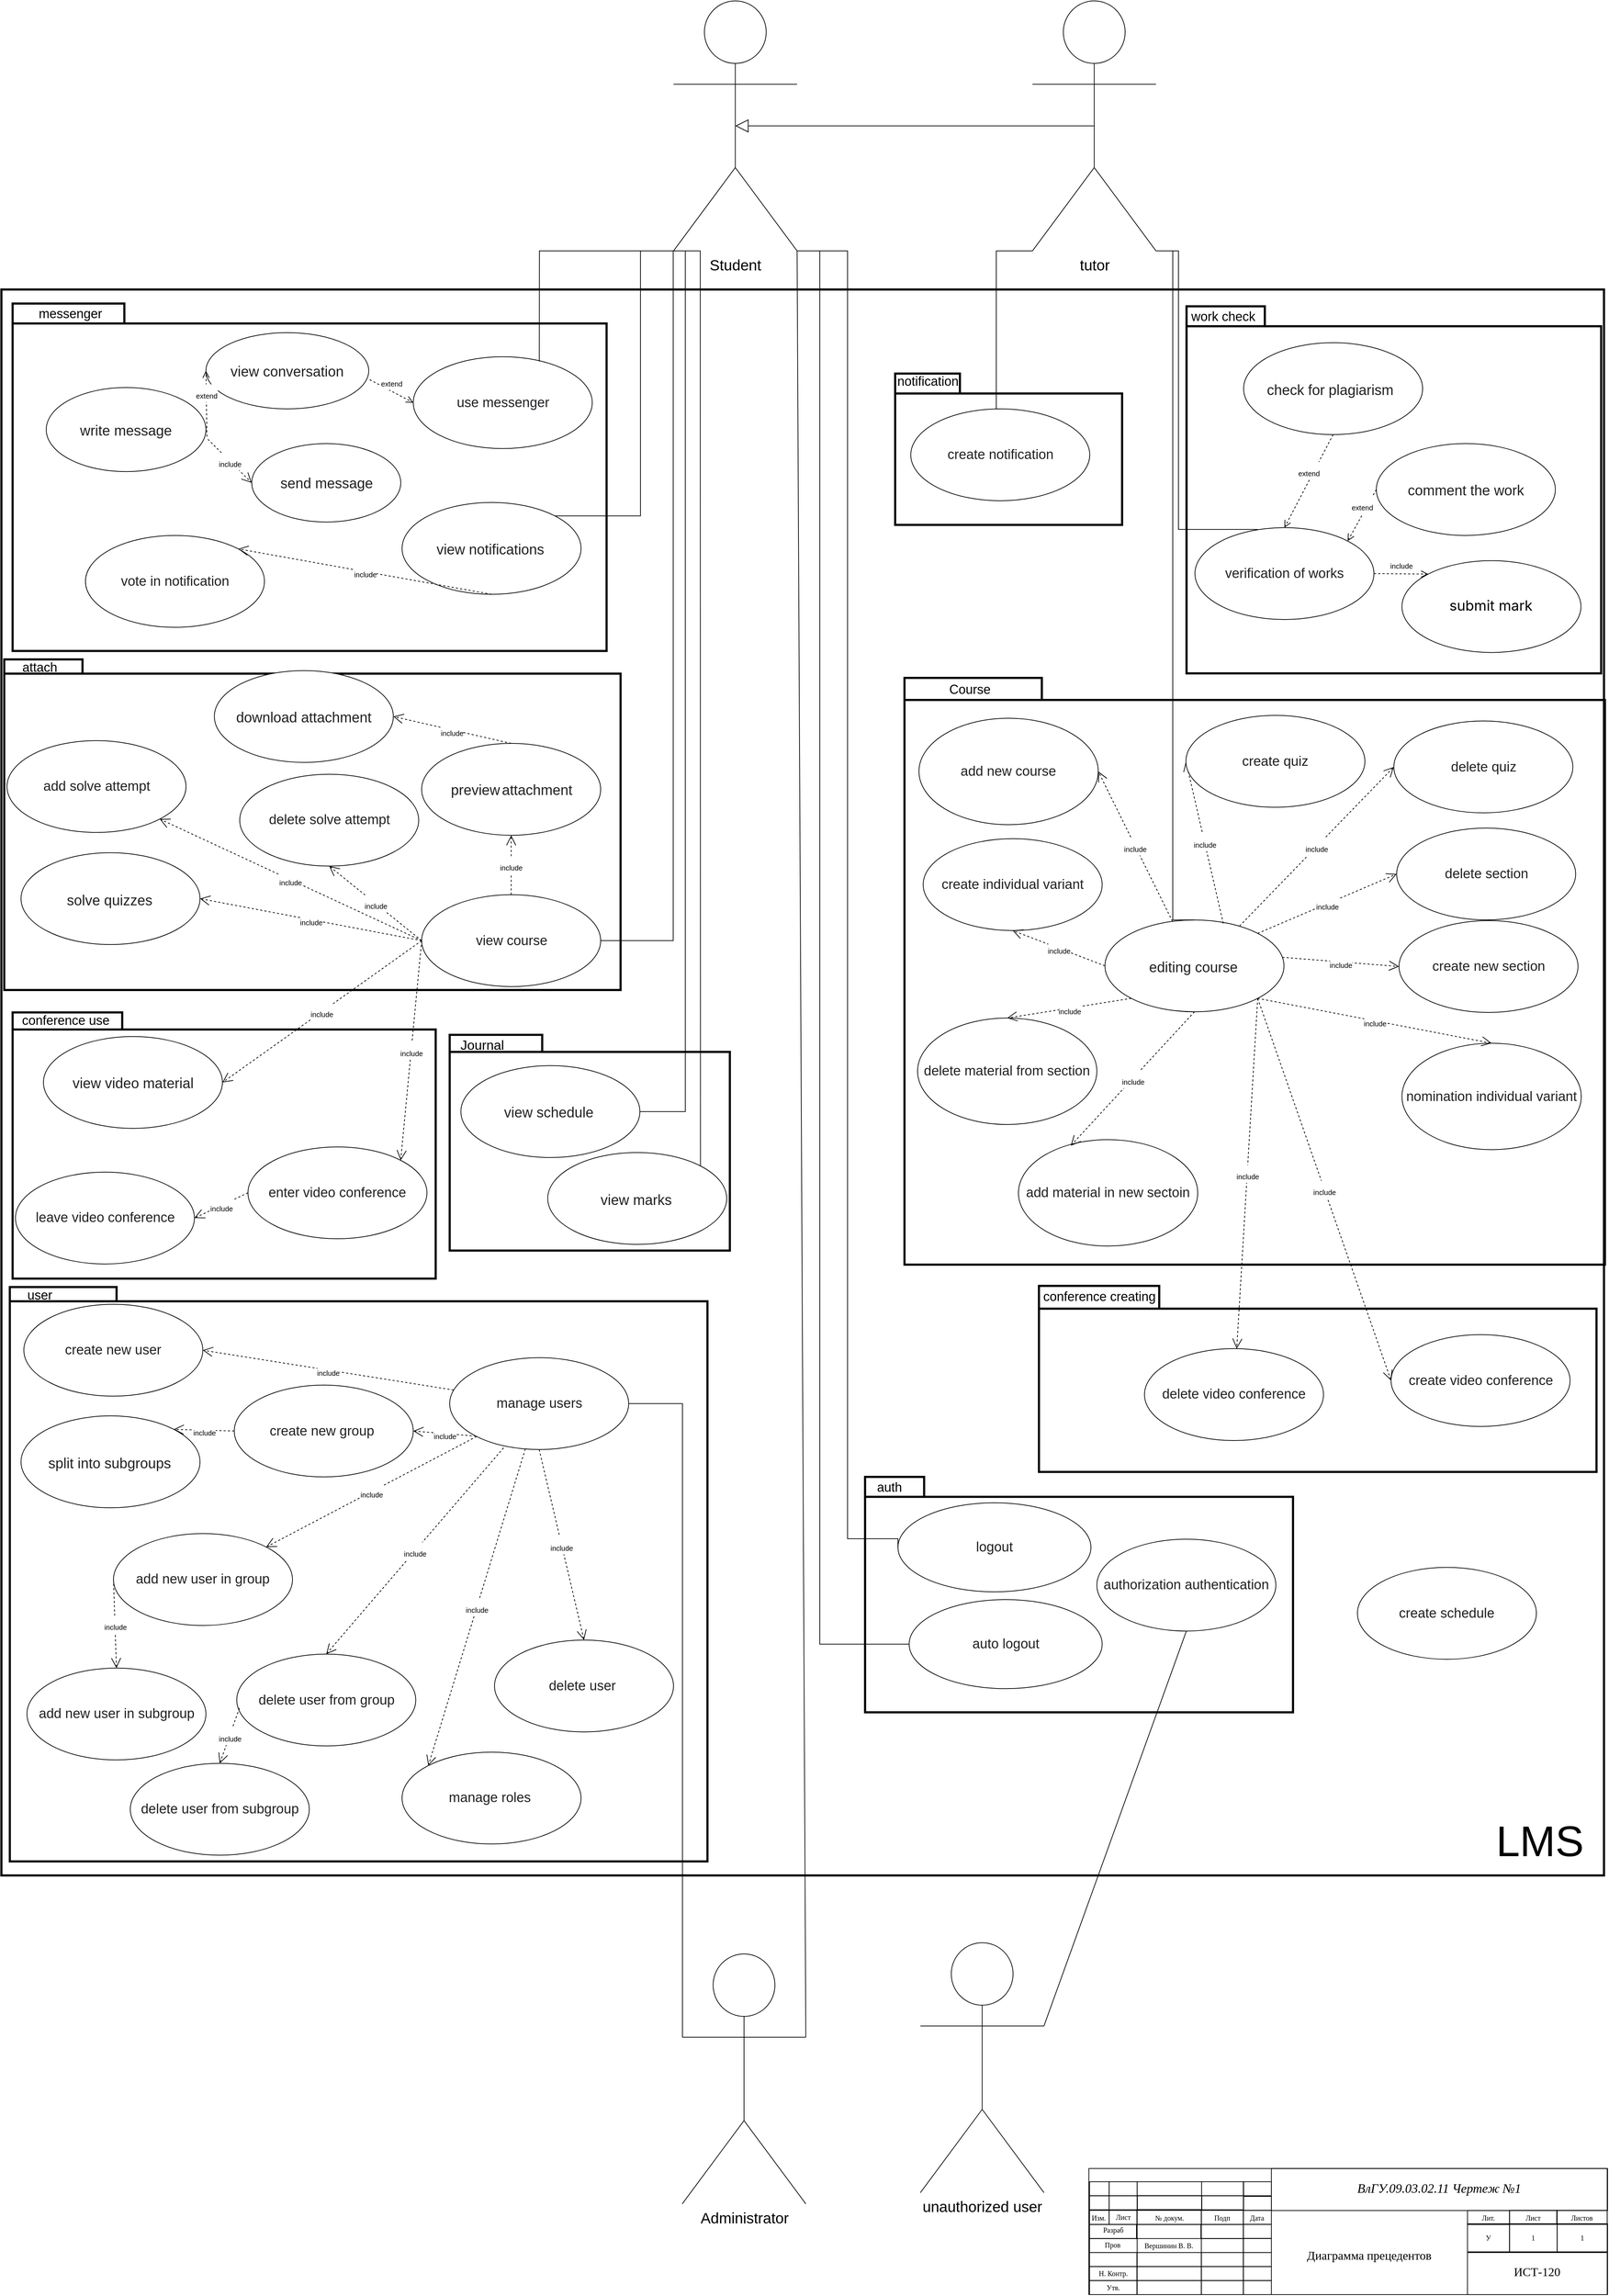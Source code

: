 <mxfile version="20.4.0" type="github">
  <diagram id="R2lEEEUBdFMjLlhIrx00" name="Page-1">
    <mxGraphModel dx="2844" dy="1608" grid="1" gridSize="3.937" guides="1" tooltips="1" connect="1" arrows="1" fold="1" page="1" pageScale="1" pageWidth="2339" pageHeight="3300" math="0" shadow="0" extFonts="Permanent Marker^https://fonts.googleapis.com/css?family=Permanent+Marker">
      <root>
        <mxCell id="0" />
        <mxCell id="1" parent="0" />
        <mxCell id="DZu1GaJRUpWl5_9RTm3t-158" value="" style="rounded=0;whiteSpace=wrap;html=1;labelBackgroundColor=none;fontSize=20;fillColor=none;strokeWidth=3;" parent="1" vertex="1">
          <mxGeometry x="62.98" y="452.76" width="2251.97" height="2228.34" as="geometry" />
        </mxCell>
        <mxCell id="bGR2ncDxH5QGCtKRdaTj-23" value="" style="shape=folder;fontStyle=1;spacingTop=10;tabWidth=169;tabHeight=32;tabPosition=left;html=1;autosize=1;fillColor=none;strokeWidth=3;" parent="1" vertex="1">
          <mxGeometry x="1520.96" y="1852.79" width="783.47" height="261.38" as="geometry" />
        </mxCell>
        <mxCell id="bGR2ncDxH5QGCtKRdaTj-20" value="" style="shape=folder;fontStyle=1;spacingTop=10;tabWidth=91;tabHeight=28;tabPosition=left;html=1;fillColor=none;strokeWidth=3;" parent="1" vertex="1">
          <mxGeometry x="1318.9" y="570.86" width="318.89" height="212.6" as="geometry" />
        </mxCell>
        <mxCell id="bGR2ncDxH5QGCtKRdaTj-21" value="" style="shape=folder;fontStyle=1;spacingTop=10;tabWidth=110;tabHeight=28;tabPosition=left;html=1;strokeWidth=3;fillColor=none;" parent="1" vertex="1">
          <mxGeometry x="1728.35" y="476.38" width="582.67" height="515.75" as="geometry" />
        </mxCell>
        <mxCell id="bGR2ncDxH5QGCtKRdaTj-22" value="" style="shape=folder;fontStyle=1;spacingTop=10;tabWidth=193;tabHeight=31;tabPosition=left;html=1;fillColor=none;strokeWidth=3;" parent="1" vertex="1">
          <mxGeometry x="1332" y="998.5" width="984.25" height="824.33" as="geometry" />
        </mxCell>
        <mxCell id="bGR2ncDxH5QGCtKRdaTj-19" value="" style="shape=folder;fontStyle=1;spacingTop=10;tabWidth=157;tabHeight=28;tabPosition=left;html=1;fillColor=none;strokeWidth=3;" parent="1" vertex="1">
          <mxGeometry x="78.74" y="472.44" width="834.64" height="488.18" as="geometry" />
        </mxCell>
        <mxCell id="bGR2ncDxH5QGCtKRdaTj-18" value="" style="shape=folder;fontStyle=1;spacingTop=10;tabWidth=110;tabHeight=20;tabPosition=left;html=1;fillColor=none;strokeWidth=3;" parent="1" vertex="1">
          <mxGeometry x="66.93" y="972.44" width="866.14" height="464.56" as="geometry" />
        </mxCell>
        <mxCell id="bGR2ncDxH5QGCtKRdaTj-16" value="" style="shape=folder;fontStyle=1;spacingTop=10;tabWidth=130;tabHeight=24;tabPosition=left;html=1;fillColor=none;strokeWidth=3;" parent="1" vertex="1">
          <mxGeometry x="692.91" y="1500" width="393.7" height="303.15" as="geometry" />
        </mxCell>
        <mxCell id="bGR2ncDxH5QGCtKRdaTj-15" value="" style="shape=folder;fontStyle=1;spacingTop=10;tabWidth=154;tabHeight=24;tabPosition=left;html=1;fillColor=none;strokeWidth=3;" parent="1" vertex="1">
          <mxGeometry x="78.74" y="1468.5" width="594.49" height="374.02" as="geometry" />
        </mxCell>
        <mxCell id="bGR2ncDxH5QGCtKRdaTj-14" value="" style="shape=folder;fontStyle=1;spacingTop=10;tabWidth=150;tabHeight=20;tabPosition=left;html=1;strokeWidth=3;fillColor=none;" parent="1" vertex="1">
          <mxGeometry x="74.8" y="1854.33" width="980.32" height="807.08" as="geometry" />
        </mxCell>
        <mxCell id="UN5E2BRM_m0n_mUQd9ct-83" value="&lt;p class=&quot;MsoNormal&quot; align=&quot;center&quot;&gt;&lt;i&gt;&lt;span style=&quot;font-size: 18px&quot;&gt;ВлГУ.09.03.02.11 Чертеж №1&lt;/span&gt;&lt;/i&gt;&lt;/p&gt;" style="text;html=1;strokeColor=none;fillColor=none;align=center;verticalAlign=middle;whiteSpace=wrap;rounded=0;fontFamily=Times New Roman;fontSize=10;" parent="1" vertex="1">
          <mxGeometry x="1847.56" y="3092.86" width="471.33" height="56.74" as="geometry" />
        </mxCell>
        <mxCell id="bGR2ncDxH5QGCtKRdaTj-12" value="" style="shape=folder;fontStyle=1;spacingTop=10;tabWidth=83;tabHeight=28;tabPosition=left;html=1;autosize=1;fillColor=none;strokeWidth=3;" parent="1" vertex="1">
          <mxGeometry x="1276.61" y="2121.17" width="601.34" height="330.71" as="geometry" />
        </mxCell>
        <mxCell id="bOlvTl43doBLw3R69mOg-2" value="" style="rounded=0;whiteSpace=wrap;html=1;fillColor=none;" parent="1" vertex="1">
          <mxGeometry x="1591.11" y="3092.86" width="728.35" height="177.165" as="geometry" />
        </mxCell>
        <mxCell id="UN5E2BRM_m0n_mUQd9ct-3" value="" style="rounded=0;whiteSpace=wrap;html=1;fillColor=none;" parent="1" vertex="1">
          <mxGeometry x="1592.01" y="3131.16" width="27.559" height="19.685" as="geometry" />
        </mxCell>
        <mxCell id="UN5E2BRM_m0n_mUQd9ct-4" value="" style="rounded=0;whiteSpace=wrap;html=1;fillColor=none;" parent="1" vertex="1">
          <mxGeometry x="1592.0" y="3151.67" width="27.559" height="19.685" as="geometry" />
        </mxCell>
        <mxCell id="UN5E2BRM_m0n_mUQd9ct-5" value="" style="rounded=0;whiteSpace=wrap;html=1;fillColor=none;" parent="1" vertex="1">
          <mxGeometry x="1592.01" y="3111.47" width="27.559" height="19.685" as="geometry" />
        </mxCell>
        <mxCell id="UN5E2BRM_m0n_mUQd9ct-9" value="" style="rounded=0;whiteSpace=wrap;html=1;fillColor=none;" parent="1" vertex="1">
          <mxGeometry x="1619.57" y="3131.16" width="39.37" height="19.685" as="geometry" />
        </mxCell>
        <mxCell id="UN5E2BRM_m0n_mUQd9ct-10" value="" style="rounded=0;whiteSpace=wrap;html=1;fillColor=none;" parent="1" vertex="1">
          <mxGeometry x="1619.56" y="3151.67" width="39.37" height="19.685" as="geometry" />
        </mxCell>
        <mxCell id="UN5E2BRM_m0n_mUQd9ct-11" value="" style="rounded=0;whiteSpace=wrap;html=1;fillColor=none;" parent="1" vertex="1">
          <mxGeometry x="1619.57" y="3111.47" width="39.37" height="19.685" as="geometry" />
        </mxCell>
        <mxCell id="UN5E2BRM_m0n_mUQd9ct-14" value="" style="rounded=0;whiteSpace=wrap;html=1;fillColor=none;" parent="1" vertex="1">
          <mxGeometry x="1658.94" y="3131.16" width="90.551" height="19.685" as="geometry" />
        </mxCell>
        <mxCell id="UN5E2BRM_m0n_mUQd9ct-15" value="" style="rounded=0;whiteSpace=wrap;html=1;fillColor=none;" parent="1" vertex="1">
          <mxGeometry x="1659.28" y="3130.94" width="90.551" height="19.685" as="geometry" />
        </mxCell>
        <mxCell id="UN5E2BRM_m0n_mUQd9ct-16" value="" style="rounded=0;whiteSpace=wrap;html=1;fillColor=none;" parent="1" vertex="1">
          <mxGeometry x="1658.94" y="3111.47" width="90.551" height="19.685" as="geometry" />
        </mxCell>
        <mxCell id="UN5E2BRM_m0n_mUQd9ct-19" value="" style="rounded=0;whiteSpace=wrap;html=1;fillColor=none;" parent="1" vertex="1">
          <mxGeometry x="1749.49" y="3131.16" width="59.055" height="19.685" as="geometry" />
        </mxCell>
        <mxCell id="UN5E2BRM_m0n_mUQd9ct-20" value="" style="rounded=0;whiteSpace=wrap;html=1;fillColor=none;" parent="1" vertex="1">
          <mxGeometry x="1749.14" y="3151.67" width="59.055" height="19.685" as="geometry" />
        </mxCell>
        <mxCell id="UN5E2BRM_m0n_mUQd9ct-21" value="" style="rounded=0;whiteSpace=wrap;html=1;fillColor=none;" parent="1" vertex="1">
          <mxGeometry x="1749.49" y="3111.47" width="59.055" height="19.685" as="geometry" />
        </mxCell>
        <mxCell id="UN5E2BRM_m0n_mUQd9ct-24" value="" style="rounded=0;whiteSpace=wrap;html=1;fillColor=none;" parent="1" vertex="1">
          <mxGeometry x="1808.21" y="3132" width="39.37" height="19.685" as="geometry" />
        </mxCell>
        <mxCell id="UN5E2BRM_m0n_mUQd9ct-25" value="" style="rounded=0;whiteSpace=wrap;html=1;fillColor=none;" parent="1" vertex="1">
          <mxGeometry x="1808.2" y="3151.67" width="39.37" height="19.685" as="geometry" />
        </mxCell>
        <mxCell id="UN5E2BRM_m0n_mUQd9ct-26" value="" style="rounded=0;whiteSpace=wrap;html=1;fillColor=none;" parent="1" vertex="1">
          <mxGeometry x="1808.19" y="3111.47" width="39.37" height="19.685" as="geometry" />
        </mxCell>
        <mxCell id="UN5E2BRM_m0n_mUQd9ct-27" value="" style="rounded=0;whiteSpace=wrap;html=1;fillColor=none;" parent="1" vertex="1">
          <mxGeometry x="1847.56" y="3092.86" width="472.43" height="59.055" as="geometry" />
        </mxCell>
        <mxCell id="UN5E2BRM_m0n_mUQd9ct-28" value="Изм." style="text;html=1;strokeColor=none;fillColor=none;align=center;verticalAlign=middle;whiteSpace=wrap;rounded=0;fontFamily=Times New Roman;fontSize=10;" parent="1" vertex="1">
          <mxGeometry x="1591.11" y="3151.66" width="27.559" height="19.685" as="geometry" />
        </mxCell>
        <mxCell id="UN5E2BRM_m0n_mUQd9ct-29" value="Лист" style="text;html=1;strokeColor=none;fillColor=none;align=center;verticalAlign=middle;whiteSpace=wrap;rounded=0;fontFamily=Times New Roman;fontSize=10;" parent="1" vertex="1">
          <mxGeometry x="1619.91" y="3150.85" width="39.37" height="19.685" as="geometry" />
        </mxCell>
        <mxCell id="UN5E2BRM_m0n_mUQd9ct-30" value="№ докум." style="text;html=1;strokeColor=none;fillColor=none;align=center;verticalAlign=middle;whiteSpace=wrap;rounded=0;fontFamily=Times New Roman;fontSize=10;" parent="1" vertex="1">
          <mxGeometry x="1659.28" y="3151.66" width="90.551" height="19.68" as="geometry" />
        </mxCell>
        <mxCell id="UN5E2BRM_m0n_mUQd9ct-31" value="Подп" style="text;html=1;strokeColor=none;fillColor=none;align=center;verticalAlign=middle;whiteSpace=wrap;rounded=0;fontFamily=Times New Roman;fontSize=10;" parent="1" vertex="1">
          <mxGeometry x="1748.59" y="3151.93" width="59.055" height="19.68" as="geometry" />
        </mxCell>
        <mxCell id="UN5E2BRM_m0n_mUQd9ct-32" value="Дата" style="text;html=1;strokeColor=none;fillColor=none;align=center;verticalAlign=middle;whiteSpace=wrap;rounded=0;fontFamily=Times New Roman;fontSize=10;" parent="1" vertex="1">
          <mxGeometry x="1808.19" y="3151.93" width="39.37" height="19.685" as="geometry" />
        </mxCell>
        <mxCell id="UN5E2BRM_m0n_mUQd9ct-34" value="" style="rounded=0;whiteSpace=wrap;html=1;fillColor=none;" parent="1" vertex="1">
          <mxGeometry x="1592" y="3171.6" width="66.929" height="19.68" as="geometry" />
        </mxCell>
        <mxCell id="UN5E2BRM_m0n_mUQd9ct-35" value="" style="rounded=0;whiteSpace=wrap;html=1;fillColor=none;" parent="1" vertex="1">
          <mxGeometry x="1592" y="3191.28" width="66.929" height="19.68" as="geometry" />
        </mxCell>
        <mxCell id="UN5E2BRM_m0n_mUQd9ct-36" value="" style="rounded=0;whiteSpace=wrap;html=1;fillColor=none;" parent="1" vertex="1">
          <mxGeometry x="1592" y="3210.96" width="66.929" height="19.68" as="geometry" />
        </mxCell>
        <mxCell id="UN5E2BRM_m0n_mUQd9ct-37" value="" style="rounded=0;whiteSpace=wrap;html=1;fillColor=none;" parent="1" vertex="1">
          <mxGeometry x="1592" y="3230.64" width="66.929" height="19.68" as="geometry" />
        </mxCell>
        <mxCell id="UN5E2BRM_m0n_mUQd9ct-38" value="" style="rounded=0;whiteSpace=wrap;html=1;fillColor=none;" parent="1" vertex="1">
          <mxGeometry x="1592" y="3250.32" width="66.929" height="19.68" as="geometry" />
        </mxCell>
        <mxCell id="UN5E2BRM_m0n_mUQd9ct-39" value="" style="rounded=0;whiteSpace=wrap;html=1;fillColor=none;" parent="1" vertex="1">
          <mxGeometry x="1658.6" y="3151.67" width="90.551" height="19.68" as="geometry" />
        </mxCell>
        <mxCell id="UN5E2BRM_m0n_mUQd9ct-42" value="" style="rounded=0;whiteSpace=wrap;html=1;fillColor=none;" parent="1" vertex="1">
          <mxGeometry x="1658.59" y="3210.96" width="90.551" height="19.68" as="geometry" />
        </mxCell>
        <mxCell id="UN5E2BRM_m0n_mUQd9ct-43" value="" style="rounded=0;whiteSpace=wrap;html=1;fillColor=none;" parent="1" vertex="1">
          <mxGeometry x="1658.59" y="3230.64" width="90.551" height="19.68" as="geometry" />
        </mxCell>
        <mxCell id="UN5E2BRM_m0n_mUQd9ct-44" value="" style="rounded=0;whiteSpace=wrap;html=1;fillColor=none;" parent="1" vertex="1">
          <mxGeometry x="1658.59" y="3250.32" width="90.551" height="19.68" as="geometry" />
        </mxCell>
        <mxCell id="UN5E2BRM_m0n_mUQd9ct-45" value="" style="rounded=0;whiteSpace=wrap;html=1;fillColor=none;" parent="1" vertex="1">
          <mxGeometry x="1749.15" y="3171.61" width="59.055" height="19.68" as="geometry" />
        </mxCell>
        <mxCell id="UN5E2BRM_m0n_mUQd9ct-46" value="" style="rounded=0;whiteSpace=wrap;html=1;fillColor=none;" parent="1" vertex="1">
          <mxGeometry x="1749.14" y="3191.28" width="59.055" height="19.68" as="geometry" />
        </mxCell>
        <mxCell id="UN5E2BRM_m0n_mUQd9ct-48" value="" style="rounded=0;whiteSpace=wrap;html=1;fillColor=none;" parent="1" vertex="1">
          <mxGeometry x="1749.14" y="3210.96" width="59.055" height="19.68" as="geometry" />
        </mxCell>
        <mxCell id="UN5E2BRM_m0n_mUQd9ct-49" value="" style="rounded=0;whiteSpace=wrap;html=1;fillColor=none;" parent="1" vertex="1">
          <mxGeometry x="1749.14" y="3230.64" width="59.055" height="19.68" as="geometry" />
        </mxCell>
        <mxCell id="UN5E2BRM_m0n_mUQd9ct-50" value="" style="rounded=0;whiteSpace=wrap;html=1;fillColor=none;" parent="1" vertex="1">
          <mxGeometry x="1749.14" y="3250.32" width="59.055" height="19.68" as="geometry" />
        </mxCell>
        <mxCell id="UN5E2BRM_m0n_mUQd9ct-51" value="" style="rounded=0;whiteSpace=wrap;html=1;fillColor=none;" parent="1" vertex="1">
          <mxGeometry x="1808.19" y="3171.35" width="39.37" height="19.68" as="geometry" />
        </mxCell>
        <mxCell id="UN5E2BRM_m0n_mUQd9ct-52" value="" style="rounded=0;whiteSpace=wrap;html=1;fillColor=none;" parent="1" vertex="1">
          <mxGeometry x="1808.2" y="3191.28" width="39.37" height="19.68" as="geometry" />
        </mxCell>
        <mxCell id="UN5E2BRM_m0n_mUQd9ct-54" value="" style="rounded=0;whiteSpace=wrap;html=1;fillColor=none;" parent="1" vertex="1">
          <mxGeometry x="1808.2" y="3210.96" width="39.37" height="19.68" as="geometry" />
        </mxCell>
        <mxCell id="UN5E2BRM_m0n_mUQd9ct-55" value="" style="rounded=0;whiteSpace=wrap;html=1;fillColor=none;" parent="1" vertex="1">
          <mxGeometry x="1808.2" y="3230.64" width="39.37" height="19.68" as="geometry" />
        </mxCell>
        <mxCell id="UN5E2BRM_m0n_mUQd9ct-56" value="" style="rounded=0;whiteSpace=wrap;html=1;fillColor=none;" parent="1" vertex="1">
          <mxGeometry x="1808.2" y="3250.32" width="39.37" height="19.68" as="geometry" />
        </mxCell>
        <mxCell id="UN5E2BRM_m0n_mUQd9ct-58" value="" style="rounded=0;whiteSpace=wrap;html=1;fontFamily=Times New Roman;fontSize=10;fillColor=none;" parent="1" vertex="1">
          <mxGeometry x="2248.59" y="3151.68" width="70.866" height="19.685" as="geometry" />
        </mxCell>
        <mxCell id="UN5E2BRM_m0n_mUQd9ct-59" value="1" style="rounded=0;whiteSpace=wrap;html=1;fontFamily=Times New Roman;fontSize=10;fillColor=none;" parent="1" vertex="1">
          <mxGeometry x="2249.14" y="3170.53" width="70.866" height="39.37" as="geometry" />
        </mxCell>
        <mxCell id="UN5E2BRM_m0n_mUQd9ct-65" value="" style="rounded=0;whiteSpace=wrap;html=1;fontFamily=Times New Roman;fontSize=10;fillColor=none;" parent="1" vertex="1">
          <mxGeometry x="2182.23" y="3151.68" width="66.929" height="19.685" as="geometry" />
        </mxCell>
        <mxCell id="UN5E2BRM_m0n_mUQd9ct-66" value="1" style="rounded=0;whiteSpace=wrap;html=1;fontFamily=Times New Roman;fontSize=10;fillColor=none;" parent="1" vertex="1">
          <mxGeometry x="2182.21" y="3170.53" width="66.929" height="39.37" as="geometry" />
        </mxCell>
        <mxCell id="UN5E2BRM_m0n_mUQd9ct-68" value="" style="rounded=0;whiteSpace=wrap;html=1;fontFamily=Times New Roman;fontSize=10;fillColor=none;" parent="1" vertex="1">
          <mxGeometry x="2123.18" y="3151.92" width="59.055" height="19.685" as="geometry" />
        </mxCell>
        <mxCell id="UN5E2BRM_m0n_mUQd9ct-69" value="У" style="rounded=0;whiteSpace=wrap;html=1;fontFamily=Times New Roman;fontSize=10;fillColor=none;" parent="1" vertex="1">
          <mxGeometry x="2123.16" y="3170.53" width="59.05" height="39.37" as="geometry" />
        </mxCell>
        <mxCell id="UN5E2BRM_m0n_mUQd9ct-71" value="" style="rounded=0;whiteSpace=wrap;html=1;fontFamily=Times New Roman;fontSize=10;fillColor=none;" parent="1" vertex="1">
          <mxGeometry x="2123.14" y="3210.97" width="196.85" height="59.055" as="geometry" />
        </mxCell>
        <mxCell id="UN5E2BRM_m0n_mUQd9ct-72" value="Разраб" style="text;html=1;strokeColor=none;fillColor=none;align=center;verticalAlign=middle;whiteSpace=wrap;rounded=0;fontFamily=Times New Roman;fontSize=10;" parent="1" vertex="1">
          <mxGeometry x="1592.35" y="3169.47" width="66.929" height="19.68" as="geometry" />
        </mxCell>
        <mxCell id="UN5E2BRM_m0n_mUQd9ct-73" value="Пров" style="text;html=1;strokeColor=none;fillColor=none;align=center;verticalAlign=middle;whiteSpace=wrap;rounded=0;fontFamily=Times New Roman;fontSize=10;" parent="1" vertex="1">
          <mxGeometry x="1591.107" y="3190.217" width="66.929" height="19.68" as="geometry" />
        </mxCell>
        <mxCell id="UN5E2BRM_m0n_mUQd9ct-75" value="Н. Контр." style="text;html=1;strokeColor=none;fillColor=none;align=center;verticalAlign=middle;whiteSpace=wrap;rounded=0;fontFamily=Times New Roman;fontSize=10;" parent="1" vertex="1">
          <mxGeometry x="1592.001" y="3230.641" width="66.929" height="19.68" as="geometry" />
        </mxCell>
        <mxCell id="UN5E2BRM_m0n_mUQd9ct-76" value="Утв." style="text;html=1;strokeColor=none;fillColor=none;align=center;verticalAlign=middle;whiteSpace=wrap;rounded=0;fontFamily=Times New Roman;fontSize=10;" parent="1" vertex="1">
          <mxGeometry x="1592.008" y="3250.348" width="66.929" height="19.68" as="geometry" />
        </mxCell>
        <mxCell id="UN5E2BRM_m0n_mUQd9ct-77" value="Лит." style="text;html=1;strokeColor=none;fillColor=none;align=center;verticalAlign=middle;whiteSpace=wrap;rounded=0;fontFamily=Times New Roman;fontSize=10;" parent="1" vertex="1">
          <mxGeometry x="2123.18" y="3151.93" width="59.055" height="19.68" as="geometry" />
        </mxCell>
        <mxCell id="UN5E2BRM_m0n_mUQd9ct-78" value="Лист" style="text;html=1;strokeColor=none;fillColor=none;align=center;verticalAlign=middle;whiteSpace=wrap;rounded=0;fontFamily=Times New Roman;fontSize=10;" parent="1" vertex="1">
          <mxGeometry x="2182.232" y="3151.682" width="66.929" height="19.68" as="geometry" />
        </mxCell>
        <mxCell id="UN5E2BRM_m0n_mUQd9ct-79" value="Листов" style="text;html=1;strokeColor=none;fillColor=none;align=center;verticalAlign=middle;whiteSpace=wrap;rounded=0;fontFamily=Times New Roman;fontSize=10;" parent="1" vertex="1">
          <mxGeometry x="2249.16" y="3151.68" width="69.75" height="19.68" as="geometry" />
        </mxCell>
        <mxCell id="UN5E2BRM_m0n_mUQd9ct-80" value="" style="rounded=0;whiteSpace=wrap;html=1;fillColor=none;" parent="1" vertex="1">
          <mxGeometry x="1658.04" y="3171.61" width="90.551" height="19.685" as="geometry" />
        </mxCell>
        <mxCell id="UN5E2BRM_m0n_mUQd9ct-81" value="Вершинин В. В." style="text;html=1;strokeColor=none;fillColor=none;align=center;verticalAlign=middle;whiteSpace=wrap;rounded=0;fontFamily=Times New Roman;fontSize=10;" parent="1" vertex="1">
          <mxGeometry x="1659.28" y="3191.03" width="88.74" height="19.68" as="geometry" />
        </mxCell>
        <mxCell id="UN5E2BRM_m0n_mUQd9ct-84" value="&lt;font style=&quot;font-size: 17px&quot;&gt;ИСТ-120&lt;/font&gt;" style="text;html=1;strokeColor=none;fillColor=none;align=center;verticalAlign=middle;whiteSpace=wrap;rounded=0;fontFamily=Times New Roman;fontSize=10;" parent="1" vertex="1">
          <mxGeometry x="2123.18" y="3209.9" width="195.71" height="57.81" as="geometry" />
        </mxCell>
        <mxCell id="UN5E2BRM_m0n_mUQd9ct-85" value="&lt;font style=&quot;&quot;&gt;&lt;div style=&quot;&quot;&gt;&lt;br&gt;&lt;/div&gt;&lt;span style=&quot;font-size: 17px;&quot;&gt;Диаграмма прецедентов&lt;/span&gt;&lt;br&gt;&lt;/font&gt;" style="text;html=1;strokeColor=none;fillColor=none;align=center;verticalAlign=middle;whiteSpace=wrap;rounded=0;fontFamily=Times New Roman;fontSize=10;" parent="1" vertex="1">
          <mxGeometry x="1847.58" y="3151.93" width="274.46" height="116.09" as="geometry" />
        </mxCell>
        <mxCell id="DZu1GaJRUpWl5_9RTm3t-2" value="&lt;font style=&quot;font-size: 21px;&quot;&gt;unauthorized user&lt;/font&gt;" style="shape=umlActor;verticalLabelPosition=bottom;verticalAlign=top;html=1;" parent="1" vertex="1">
          <mxGeometry x="1354.33" y="2775.58" width="173.67" height="351.27" as="geometry" />
        </mxCell>
        <mxCell id="DZu1GaJRUpWl5_9RTm3t-3" value="&lt;span style=&quot;color: rgb(32, 33, 36); font-family: inherit; text-align: left; background-color: initial;&quot;&gt;&lt;font style=&quot;font-size: 19px;&quot;&gt;authorization authentication&lt;/font&gt;&lt;/span&gt;" style="ellipse;whiteSpace=wrap;html=1;" parent="1" vertex="1">
          <mxGeometry x="1602.35" y="2208.66" width="251.53" height="129.05" as="geometry" />
        </mxCell>
        <mxCell id="DZu1GaJRUpWl5_9RTm3t-5" value="" style="endArrow=none;html=1;rounded=0;exitX=1;exitY=0.333;exitDx=0;exitDy=0;exitPerimeter=0;entryX=0.5;entryY=1;entryDx=0;entryDy=0;" parent="1" source="DZu1GaJRUpWl5_9RTm3t-2" target="DZu1GaJRUpWl5_9RTm3t-3" edge="1">
          <mxGeometry width="50" height="50" relative="1" as="geometry">
            <mxPoint x="1650.19" y="2447.57" as="sourcePoint" />
            <mxPoint x="1700.19" y="2397.57" as="targetPoint" />
          </mxGeometry>
        </mxCell>
        <mxCell id="DZu1GaJRUpWl5_9RTm3t-7" value="&lt;span style=&quot;color: rgb(32, 33, 36); font-family: inherit; text-align: left; background-color: initial;&quot;&gt;&lt;font style=&quot;font-size: 19px;&quot;&gt;logout&lt;/font&gt;&lt;/span&gt;" style="ellipse;whiteSpace=wrap;html=1;" parent="1" vertex="1">
          <mxGeometry x="1322.83" y="2157.48" width="271.21" height="125.12" as="geometry" />
        </mxCell>
        <mxCell id="DZu1GaJRUpWl5_9RTm3t-8" value="&lt;font style=&quot;font-size: 21px;&quot;&gt;Student&lt;/font&gt;" style="shape=umlActor;verticalLabelPosition=bottom;verticalAlign=top;html=1;" parent="1" vertex="1">
          <mxGeometry x="1007.427" y="47.247" width="173.67" height="351.27" as="geometry" />
        </mxCell>
        <mxCell id="DZu1GaJRUpWl5_9RTm3t-16" value="&lt;span style=&quot;color: rgb(32, 33, 36); font-family: inherit; text-align: left; background-color: initial;&quot;&gt;&lt;font style=&quot;font-size: 19px;&quot;&gt;delete solve attempt&lt;/font&gt;&lt;/span&gt;" style="ellipse;whiteSpace=wrap;html=1;" parent="1" vertex="1">
          <mxGeometry x="397.857" y="1133.857" width="251.53" height="129.05" as="geometry" />
        </mxCell>
        <mxCell id="DZu1GaJRUpWl5_9RTm3t-17" value="&lt;span style=&quot;color: rgb(32, 33, 36); font-family: arial, sans-serif; font-size: 20px;&quot;&gt;view&amp;nbsp;&lt;/span&gt;&lt;span style=&quot;background-color: initial; color: rgb(32, 33, 36); font-family: arial, sans-serif; font-size: 20px;&quot;&gt;schedule&amp;nbsp;&lt;/span&gt;&lt;span style=&quot;color: rgb(32, 33, 36); font-family: arial, sans-serif; font-size: 20px;&quot;&gt;&lt;br&gt;&lt;/span&gt;" style="ellipse;whiteSpace=wrap;html=1;" parent="1" vertex="1">
          <mxGeometry x="708.664" y="1543.304" width="251.53" height="129.05" as="geometry" />
        </mxCell>
        <mxCell id="DZu1GaJRUpWl5_9RTm3t-18" value="&lt;div style=&quot;text-align: left;&quot;&gt;&lt;span style=&quot;background-color: initial; font-size: 19px;&quot;&gt;&lt;font color=&quot;#202124&quot;&gt;leave video conference&lt;/font&gt;&lt;/span&gt;&lt;/div&gt;" style="ellipse;whiteSpace=wrap;html=1;" parent="1" vertex="1">
          <mxGeometry x="82.681" y="1692.911" width="251.53" height="129.05" as="geometry" />
        </mxCell>
        <mxCell id="DZu1GaJRUpWl5_9RTm3t-19" value="&lt;span style=&quot;color: rgb(32, 33, 36); font-family: inherit; text-align: left; background-color: initial;&quot;&gt;&lt;font style=&quot;font-size: 19px;&quot;&gt;view course&lt;/font&gt;&lt;/span&gt;" style="ellipse;whiteSpace=wrap;html=1;" parent="1" vertex="1">
          <mxGeometry x="653.538" y="1303.148" width="251.53" height="129.05" as="geometry" />
        </mxCell>
        <mxCell id="DZu1GaJRUpWl5_9RTm3t-20" value="&lt;pre style=&quot;unicode-bidi: isolate; font-size: 28px; line-height: 36px; border: none; padding: 2px 0.14em 2px 0px; position: relative; margin-top: -2px; margin-bottom: -2px; resize: none; font-family: inherit; overflow: hidden; width: 270px; overflow-wrap: break-word; color: rgb(32, 33, 36);&quot; dir=&quot;ltr&quot; id=&quot;tw-target-text&quot; data-placeholder=&quot;Перевод&quot; class=&quot;tw-data-text tw-text-large tw-ta&quot;&gt;&lt;span style=&quot;font-size: 20px;&quot; lang=&quot;en&quot; class=&quot;Y2IQFc&quot;&gt;view marks&lt;/span&gt;&lt;/pre&gt;" style="ellipse;whiteSpace=wrap;html=1;align=center;" parent="1" vertex="1">
          <mxGeometry x="830.705" y="1665.355" width="251.53" height="129.05" as="geometry" />
        </mxCell>
        <mxCell id="DZu1GaJRUpWl5_9RTm3t-21" value="&lt;span style=&quot;color: rgb(32, 33, 36); font-family: inherit; text-align: left; background-color: initial;&quot;&gt;&lt;font style=&quot;font-size: 19px;&quot;&gt;use messenger&lt;/font&gt;&lt;/span&gt;" style="ellipse;whiteSpace=wrap;html=1;" parent="1" vertex="1">
          <mxGeometry x="641.732" y="547.242" width="251.53" height="129.05" as="geometry" />
        </mxCell>
        <mxCell id="DZu1GaJRUpWl5_9RTm3t-22" value="&lt;div style=&quot;text-align: left;&quot;&gt;&lt;span style=&quot;background-color: initial; font-size: 19px;&quot;&gt;&lt;font color=&quot;#202124&quot;&gt;vote in notification&lt;/font&gt;&lt;/span&gt;&lt;/div&gt;" style="ellipse;whiteSpace=wrap;html=1;" parent="1" vertex="1">
          <mxGeometry x="181.099" y="798.329" width="251.53" height="129.05" as="geometry" />
        </mxCell>
        <mxCell id="DZu1GaJRUpWl5_9RTm3t-23" value="&lt;pre style=&quot;unicode-bidi: isolate; font-size: 28px; line-height: 36px; border: none; padding: 2px 0.14em 2px 0px; position: relative; margin-top: -2px; margin-bottom: -2px; resize: none; font-family: inherit; overflow: hidden; width: 270px; overflow-wrap: break-word; color: rgb(32, 33, 36);&quot; dir=&quot;ltr&quot; id=&quot;tw-target-text&quot; data-placeholder=&quot;Перевод&quot; class=&quot;tw-data-text tw-text-large tw-ta&quot;&gt;&lt;span style=&quot;font-size: 20px;&quot; lang=&quot;en&quot; class=&quot;Y2IQFc&quot;&gt;view notifications&lt;/span&gt;&lt;/pre&gt;" style="ellipse;whiteSpace=wrap;html=1;align=center;" parent="1" vertex="1">
          <mxGeometry x="625.986" y="751.966" width="251.53" height="129.05" as="geometry" />
        </mxCell>
        <mxCell id="DZu1GaJRUpWl5_9RTm3t-24" value="&lt;span style=&quot;color: rgb(32, 33, 36); font-family: inherit; text-align: left; background-color: initial;&quot;&gt;&lt;font style=&quot;font-size: 19px;&quot;&gt;add&amp;nbsp;&lt;/font&gt;&lt;/span&gt;&lt;span style=&quot;color: rgb(32, 33, 36); font-size: 19px; text-align: left;&quot;&gt;solve attempt&lt;/span&gt;" style="ellipse;whiteSpace=wrap;html=1;" parent="1" vertex="1">
          <mxGeometry x="70.865" y="1086.615" width="251.53" height="129.05" as="geometry" />
        </mxCell>
        <mxCell id="DZu1GaJRUpWl5_9RTm3t-25" value="&lt;span style=&quot;color: rgb(32, 33, 36); font-family: inherit; font-size: 20px; text-align: left; background-color: initial;&quot;&gt;view&amp;nbsp;&lt;/span&gt;&lt;span style=&quot;color: rgb(32, 33, 36); font-family: inherit; text-align: left; background-color: initial;&quot;&gt;&lt;font style=&quot;font-size: 20px;&quot;&gt;video material&lt;/font&gt;&lt;/span&gt;" style="ellipse;whiteSpace=wrap;html=1;" parent="1" vertex="1">
          <mxGeometry x="122.042" y="1502.402" width="251.53" height="129.05" as="geometry" />
        </mxCell>
        <mxCell id="DZu1GaJRUpWl5_9RTm3t-26" value="&lt;span style=&quot;color: rgb(32, 33, 36); font-family: arial, sans-serif; font-size: 20px; text-align: left; background-color: initial;&quot;&gt;download&amp;nbsp;&lt;/span&gt;&lt;span style=&quot;color: rgb(32, 33, 36); font-family: arial, sans-serif; font-size: 20px; text-align: left;&quot;&gt;attachment&lt;/span&gt;" style="ellipse;whiteSpace=wrap;html=1;" parent="1" vertex="1">
          <mxGeometry x="362.209" y="988.189" width="251.53" height="129.05" as="geometry" />
        </mxCell>
        <mxCell id="DZu1GaJRUpWl5_9RTm3t-27" value="&lt;pre style=&quot;unicode-bidi: isolate; font-size: 28px; line-height: 36px; border: none; padding: 2px 0.14em 2px 0px; position: relative; margin-top: -2px; margin-bottom: -2px; resize: none; font-family: inherit; overflow: hidden; width: 270px; overflow-wrap: break-word; color: rgb(32, 33, 36);&quot; dir=&quot;ltr&quot; id=&quot;tw-target-text&quot; data-placeholder=&quot;Перевод&quot; class=&quot;tw-data-text tw-text-large tw-ta&quot;&gt;&lt;span style=&quot;font-size: 20px;&quot; lang=&quot;en&quot; class=&quot;Y2IQFc&quot;&gt;solve quizzes&lt;/span&gt;&lt;/pre&gt;" style="ellipse;whiteSpace=wrap;html=1;align=center;" parent="1" vertex="1">
          <mxGeometry x="90.546" y="1244.096" width="251.53" height="129.05" as="geometry" />
        </mxCell>
        <mxCell id="DZu1GaJRUpWl5_9RTm3t-28" value="&lt;span style=&quot;color: rgb(32, 33, 36); font-family: inherit; text-align: left; background-color: initial;&quot;&gt;&lt;font style=&quot;font-size: 19px;&quot;&gt;enter video conference&lt;/font&gt;&lt;/span&gt;" style="ellipse;whiteSpace=wrap;html=1;" parent="1" vertex="1">
          <mxGeometry x="409.443" y="1657.473" width="251.53" height="129.05" as="geometry" />
        </mxCell>
        <mxCell id="DZu1GaJRUpWl5_9RTm3t-29" value="" style="endArrow=none;html=1;rounded=0;fontSize=21;entryX=0;entryY=1;entryDx=0;entryDy=0;entryPerimeter=0;exitX=1;exitY=0.5;exitDx=0;exitDy=0;edgeStyle=elbowEdgeStyle;" parent="1" source="DZu1GaJRUpWl5_9RTm3t-19" target="DZu1GaJRUpWl5_9RTm3t-8" edge="1">
          <mxGeometry width="50" height="50" relative="1" as="geometry">
            <mxPoint x="917" y="700" as="sourcePoint" />
            <mxPoint x="967" y="650" as="targetPoint" />
            <Array as="points">
              <mxPoint x="1007" y="886" />
            </Array>
          </mxGeometry>
        </mxCell>
        <mxCell id="DZu1GaJRUpWl5_9RTm3t-30" value="" style="endArrow=none;html=1;rounded=0;fontSize=21;entryX=0;entryY=1;entryDx=0;entryDy=0;entryPerimeter=0;exitX=1;exitY=0.5;exitDx=0;exitDy=0;edgeStyle=elbowEdgeStyle;" parent="1" source="DZu1GaJRUpWl5_9RTm3t-17" target="DZu1GaJRUpWl5_9RTm3t-8" edge="1">
          <mxGeometry width="50" height="50" relative="1" as="geometry">
            <mxPoint x="704.285" y="422.79" as="sourcePoint" />
            <mxPoint x="1092.114" y="605.274" as="targetPoint" />
            <Array as="points">
              <mxPoint x="1024" y="1417" />
              <mxPoint x="1020" y="1472" />
              <mxPoint x="1028" y="677" />
              <mxPoint x="1020" y="1000" />
            </Array>
          </mxGeometry>
        </mxCell>
        <mxCell id="DZu1GaJRUpWl5_9RTm3t-31" value="" style="endArrow=none;html=1;rounded=0;fontSize=21;entryX=0;entryY=1;entryDx=0;entryDy=0;entryPerimeter=0;exitX=1;exitY=0;exitDx=0;exitDy=0;edgeStyle=elbowEdgeStyle;" parent="1" source="DZu1GaJRUpWl5_9RTm3t-20" target="DZu1GaJRUpWl5_9RTm3t-8" edge="1">
          <mxGeometry width="50" height="50" relative="1" as="geometry">
            <mxPoint x="708.222" y="426.727" as="sourcePoint" />
            <mxPoint x="1096.051" y="609.211" as="targetPoint" />
            <Array as="points">
              <mxPoint x="1045" y="1555" />
            </Array>
          </mxGeometry>
        </mxCell>
        <mxCell id="DZu1GaJRUpWl5_9RTm3t-32" value="" style="endArrow=none;html=1;rounded=0;fontSize=21;exitX=0.704;exitY=0.05;exitDx=0;exitDy=0;entryX=0;entryY=1;entryDx=0;entryDy=0;entryPerimeter=0;exitPerimeter=0;edgeStyle=elbowEdgeStyle;" parent="1" source="DZu1GaJRUpWl5_9RTm3t-21" target="DZu1GaJRUpWl5_9RTm3t-8" edge="1">
          <mxGeometry width="50" height="50" relative="1" as="geometry">
            <mxPoint x="957" y="959" as="sourcePoint" />
            <mxPoint x="1007" y="909" as="targetPoint" />
            <Array as="points">
              <mxPoint x="819" y="457" />
            </Array>
          </mxGeometry>
        </mxCell>
        <mxCell id="DZu1GaJRUpWl5_9RTm3t-34" value="&lt;span style=&quot;font-size: 10px;&quot;&gt;include&lt;/span&gt;" style="endArrow=open;endSize=12;dashed=1;html=1;rounded=0;fontSize=21;exitX=0;exitY=0.5;exitDx=0;exitDy=0;entryX=1;entryY=0.5;entryDx=0;entryDy=0;" parent="1" source="DZu1GaJRUpWl5_9RTm3t-19" target="DZu1GaJRUpWl5_9RTm3t-25" edge="1">
          <mxGeometry width="160" relative="1" as="geometry">
            <mxPoint x="740" y="504" as="sourcePoint" />
            <mxPoint x="900" y="504" as="targetPoint" />
          </mxGeometry>
        </mxCell>
        <mxCell id="DZu1GaJRUpWl5_9RTm3t-36" value="&lt;span style=&quot;font-size: 10px;&quot;&gt;include&lt;/span&gt;" style="endArrow=open;endSize=12;dashed=1;html=1;rounded=0;fontSize=21;exitX=0;exitY=0.5;exitDx=0;exitDy=0;entryX=0.5;entryY=1;entryDx=0;entryDy=0;" parent="1" source="DZu1GaJRUpWl5_9RTm3t-19" target="DZu1GaJRUpWl5_9RTm3t-16" edge="1">
          <mxGeometry width="160" relative="1" as="geometry">
            <mxPoint x="688.535" y="473.97" as="sourcePoint" />
            <mxPoint x="334.209" y="265.314" as="targetPoint" />
          </mxGeometry>
        </mxCell>
        <mxCell id="DZu1GaJRUpWl5_9RTm3t-37" value="&lt;span style=&quot;font-size: 10px;&quot;&gt;include&lt;/span&gt;" style="endArrow=open;endSize=12;dashed=1;html=1;rounded=0;fontSize=21;entryX=1;entryY=1;entryDx=0;entryDy=0;exitX=0;exitY=0.5;exitDx=0;exitDy=0;" parent="1" source="DZu1GaJRUpWl5_9RTm3t-19" target="DZu1GaJRUpWl5_9RTm3t-24" edge="1">
          <mxGeometry width="160" relative="1" as="geometry">
            <mxPoint x="701" y="1466" as="sourcePoint" />
            <mxPoint x="338.146" y="269.251" as="targetPoint" />
          </mxGeometry>
        </mxCell>
        <mxCell id="DZu1GaJRUpWl5_9RTm3t-38" value="&lt;span style=&quot;font-size: 10px;&quot;&gt;include&lt;/span&gt;" style="endArrow=open;endSize=12;dashed=1;html=1;rounded=0;fontSize=21;exitX=0.5;exitY=0;exitDx=0;exitDy=0;entryX=0.5;entryY=1;entryDx=0;entryDy=0;" parent="1" source="DZu1GaJRUpWl5_9RTm3t-19" target="DZu1GaJRUpWl5_9RTm3t-84" edge="1">
          <mxGeometry width="160" relative="1" as="geometry">
            <mxPoint x="696.409" y="481.844" as="sourcePoint" />
            <mxPoint x="555" y="461" as="targetPoint" />
          </mxGeometry>
        </mxCell>
        <mxCell id="DZu1GaJRUpWl5_9RTm3t-39" value="&lt;span style=&quot;font-size: 10px;&quot;&gt;include&lt;/span&gt;" style="endArrow=open;endSize=12;dashed=1;html=1;rounded=0;fontSize=21;exitX=0;exitY=0.5;exitDx=0;exitDy=0;entryX=1;entryY=0.5;entryDx=0;entryDy=0;" parent="1" source="DZu1GaJRUpWl5_9RTm3t-19" target="DZu1GaJRUpWl5_9RTm3t-27" edge="1">
          <mxGeometry width="160" relative="1" as="geometry">
            <mxPoint x="700.346" y="485.781" as="sourcePoint" />
            <mxPoint x="346.02" y="277.125" as="targetPoint" />
          </mxGeometry>
        </mxCell>
        <mxCell id="DZu1GaJRUpWl5_9RTm3t-40" value="&lt;span style=&quot;font-size: 10px;&quot;&gt;include&lt;/span&gt;" style="endArrow=open;endSize=12;dashed=1;html=1;rounded=0;fontSize=21;entryX=1;entryY=0;entryDx=0;entryDy=0;exitX=0;exitY=0.5;exitDx=0;exitDy=0;" parent="1" source="DZu1GaJRUpWl5_9RTm3t-19" target="DZu1GaJRUpWl5_9RTm3t-28" edge="1">
          <mxGeometry width="160" relative="1" as="geometry">
            <mxPoint x="704" y="488" as="sourcePoint" />
            <mxPoint x="349.957" y="281.062" as="targetPoint" />
          </mxGeometry>
        </mxCell>
        <mxCell id="DZu1GaJRUpWl5_9RTm3t-41" value="&lt;span style=&quot;font-size: 10px;&quot;&gt;include&lt;/span&gt;" style="endArrow=open;endSize=12;dashed=1;html=1;rounded=0;fontSize=21;exitX=0;exitY=0.5;exitDx=0;exitDy=0;entryX=1;entryY=0.5;entryDx=0;entryDy=0;" parent="1" source="DZu1GaJRUpWl5_9RTm3t-28" target="DZu1GaJRUpWl5_9RTm3t-18" edge="1">
          <mxGeometry width="160" relative="1" as="geometry">
            <mxPoint x="708.22" y="493.655" as="sourcePoint" />
            <mxPoint x="353.894" y="284.999" as="targetPoint" />
          </mxGeometry>
        </mxCell>
        <mxCell id="DZu1GaJRUpWl5_9RTm3t-42" value="" style="endArrow=none;html=1;rounded=0;fontSize=21;entryX=0;entryY=1;entryDx=0;entryDy=0;entryPerimeter=0;exitX=1;exitY=0;exitDx=0;exitDy=0;edgeStyle=elbowEdgeStyle;" parent="1" source="DZu1GaJRUpWl5_9RTm3t-23" target="DZu1GaJRUpWl5_9RTm3t-8" edge="1">
          <mxGeometry width="50" height="50" relative="1" as="geometry">
            <mxPoint x="787.178" y="858.263" as="sourcePoint" />
            <mxPoint x="1099.988" y="613.148" as="targetPoint" />
            <Array as="points">
              <mxPoint x="961" y="587" />
            </Array>
          </mxGeometry>
        </mxCell>
        <mxCell id="DZu1GaJRUpWl5_9RTm3t-43" value="&lt;span style=&quot;font-size: 10px;&quot;&gt;include&lt;/span&gt;" style="endArrow=open;endSize=12;dashed=1;html=1;rounded=0;fontSize=21;exitX=0.5;exitY=1;exitDx=0;exitDy=0;entryX=1;entryY=0;entryDx=0;entryDy=0;" parent="1" source="DZu1GaJRUpWl5_9RTm3t-23" target="DZu1GaJRUpWl5_9RTm3t-22" edge="1">
          <mxGeometry width="160" relative="1" as="geometry">
            <mxPoint x="287.4" y="781.055" as="sourcePoint" />
            <mxPoint x="204.503" y="834.648" as="targetPoint" />
          </mxGeometry>
        </mxCell>
        <mxCell id="DZu1GaJRUpWl5_9RTm3t-44" value="&lt;span style=&quot;font-size: 21px;&quot;&gt;tutor&lt;/span&gt;" style="shape=umlActor;verticalLabelPosition=bottom;verticalAlign=top;html=1;" parent="1" vertex="1">
          <mxGeometry x="1511.804" y="47.244" width="173.67" height="351.27" as="geometry" />
        </mxCell>
        <mxCell id="DZu1GaJRUpWl5_9RTm3t-47" value="" style="endArrow=block;endSize=16;endFill=0;html=1;rounded=0;fontSize=21;exitX=0.5;exitY=0.5;exitDx=0;exitDy=0;exitPerimeter=0;entryX=0.5;entryY=0.5;entryDx=0;entryDy=0;entryPerimeter=0;" parent="1" source="DZu1GaJRUpWl5_9RTm3t-44" target="DZu1GaJRUpWl5_9RTm3t-8" edge="1">
          <mxGeometry width="160" relative="1" as="geometry">
            <mxPoint x="1429" y="803" as="sourcePoint" />
            <mxPoint x="1589" y="803" as="targetPoint" />
          </mxGeometry>
        </mxCell>
        <mxCell id="DZu1GaJRUpWl5_9RTm3t-48" value="&lt;span style=&quot;color: rgb(32, 33, 36); font-family: inherit; text-align: left; background-color: initial;&quot;&gt;&lt;font style=&quot;font-size: 19px;&quot;&gt;create notification&lt;/font&gt;&lt;/span&gt;" style="ellipse;whiteSpace=wrap;html=1;" parent="1" vertex="1">
          <mxGeometry x="1340.819" y="620.519" width="251.53" height="129.05" as="geometry" />
        </mxCell>
        <mxCell id="DZu1GaJRUpWl5_9RTm3t-49" value="" style="endArrow=none;html=1;rounded=0;fontSize=21;exitX=0.5;exitY=0;exitDx=0;exitDy=0;entryX=0;entryY=1;entryDx=0;entryDy=0;entryPerimeter=0;edgeStyle=elbowEdgeStyle;" parent="1" source="DZu1GaJRUpWl5_9RTm3t-48" target="DZu1GaJRUpWl5_9RTm3t-44" edge="1">
          <mxGeometry width="50" height="50" relative="1" as="geometry">
            <mxPoint x="1464.187" y="927.807" as="sourcePoint" />
            <mxPoint x="1638.782" y="488.181" as="targetPoint" />
            <Array as="points">
              <mxPoint x="1461" y="516" />
            </Array>
          </mxGeometry>
        </mxCell>
        <mxCell id="DZu1GaJRUpWl5_9RTm3t-50" value="&lt;span style=&quot;color: rgb(32, 33, 36); font-family: inherit; text-align: left; background-color: initial;&quot;&gt;&lt;font style=&quot;font-size: 19px;&quot;&gt;verification of works&lt;/font&gt;&lt;/span&gt;" style="ellipse;whiteSpace=wrap;html=1;" parent="1" vertex="1">
          <mxGeometry x="1740.156" y="787.396" width="251.53" height="129.05" as="geometry" />
        </mxCell>
        <mxCell id="DZu1GaJRUpWl5_9RTm3t-51" value="" style="endArrow=none;html=1;rounded=0;fontSize=21;exitX=0.351;exitY=0.019;exitDx=0;exitDy=0;entryX=1;entryY=1;entryDx=0;entryDy=0;entryPerimeter=0;exitPerimeter=0;edgeStyle=elbowEdgeStyle;" parent="1" source="DZu1GaJRUpWl5_9RTm3t-50" target="DZu1GaJRUpWl5_9RTm3t-44" edge="1">
          <mxGeometry width="50" height="50" relative="1" as="geometry">
            <mxPoint x="1768.804" y="982.624" as="sourcePoint" />
            <mxPoint x="1696.845" y="518.754" as="targetPoint" />
            <Array as="points">
              <mxPoint x="1717" y="591" />
              <mxPoint x="1720" y="776" />
              <mxPoint x="1713" y="594" />
            </Array>
          </mxGeometry>
        </mxCell>
        <mxCell id="DZu1GaJRUpWl5_9RTm3t-52" value="&lt;pre style=&quot;unicode-bidi: isolate; line-height: 36px; border: none; padding: 2px 0.14em 2px 0px; position: relative; margin-top: -2px; margin-bottom: -2px; resize: none; font-family: inherit; overflow: hidden; width: 270px; overflow-wrap: break-word; color: rgb(32, 33, 36);&quot; dir=&quot;ltr&quot; id=&quot;tw-target-text&quot; data-placeholder=&quot;Перевод&quot; class=&quot;tw-data-text tw-text-large tw-ta&quot;&gt;&lt;span style=&quot;color: rgb(0, 0, 0); font-family: -apple-system, BlinkMacSystemFont, Roboto, &amp;quot;Open Sans&amp;quot;, &amp;quot;Helvetica Neue&amp;quot;, &amp;quot;Noto Sans Armenian&amp;quot;, &amp;quot;Noto Sans Bengali&amp;quot;, &amp;quot;Noto Sans Cherokee&amp;quot;, &amp;quot;Noto Sans Devanagari&amp;quot;, &amp;quot;Noto Sans Ethiopic&amp;quot;, &amp;quot;Noto Sans Georgian&amp;quot;, &amp;quot;Noto Sans Hebrew&amp;quot;, &amp;quot;Noto Sans Kannada&amp;quot;, &amp;quot;Noto Sans Khmer&amp;quot;, &amp;quot;Noto Sans Lao&amp;quot;, &amp;quot;Noto Sans Osmanya&amp;quot;, &amp;quot;Noto Sans Tamil&amp;quot;, &amp;quot;Noto Sans Telugu&amp;quot;, &amp;quot;Noto Sans Thai&amp;quot;, sans-serif; font-size: 20px; text-align: left;&quot;&gt;submit mark&lt;/span&gt;&lt;br&gt;&lt;/pre&gt;" style="ellipse;whiteSpace=wrap;html=1;align=center;" parent="1" vertex="1">
          <mxGeometry x="2031.063" y="833.773" width="251.53" height="129.05" as="geometry" />
        </mxCell>
        <mxCell id="DZu1GaJRUpWl5_9RTm3t-53" value="&lt;div style=&quot;text-align: left; font-size: 20px;&quot;&gt;&lt;span style=&quot;color: rgb(32, 33, 36); font-family: arial, sans-serif; background-color: initial; text-align: center;&quot;&gt;comment the work&lt;/span&gt;&lt;br&gt;&lt;/div&gt;" style="ellipse;whiteSpace=wrap;html=1;" parent="1" vertex="1">
          <mxGeometry x="1995.06" y="669.28" width="251.53" height="129.05" as="geometry" />
        </mxCell>
        <mxCell id="DZu1GaJRUpWl5_9RTm3t-54" value="&lt;pre style=&quot;unicode-bidi: isolate; font-size: 28px; line-height: 36px; border: none; padding: 2px 0.14em 2px 0px; position: relative; margin-top: -2px; margin-bottom: -2px; resize: none; font-family: inherit; overflow: hidden; width: 270px; overflow-wrap: break-word; color: rgb(32, 33, 36);&quot; dir=&quot;ltr&quot; id=&quot;tw-target-text&quot; data-placeholder=&quot;Перевод&quot; class=&quot;tw-data-text tw-text-large tw-ta&quot;&gt;&lt;span style=&quot;font-size: 20px;&quot; lang=&quot;en&quot; class=&quot;Y2IQFc&quot;&gt;check for plagiarism &lt;/span&gt;&lt;/pre&gt;" style="ellipse;whiteSpace=wrap;html=1;align=center;" parent="1" vertex="1">
          <mxGeometry x="1808.547" y="527.557" width="251.53" height="129.05" as="geometry" />
        </mxCell>
        <mxCell id="DZu1GaJRUpWl5_9RTm3t-55" value="&lt;font style=&quot;font-size: 10px;&quot;&gt;extend&lt;/font&gt;" style="html=1;verticalAlign=bottom;endArrow=open;dashed=1;endSize=8;rounded=0;fontSize=21;exitX=0.5;exitY=1;exitDx=0;exitDy=0;entryX=0.5;entryY=0;entryDx=0;entryDy=0;" parent="1" source="DZu1GaJRUpWl5_9RTm3t-54" target="DZu1GaJRUpWl5_9RTm3t-50" edge="1">
          <mxGeometry relative="1" as="geometry">
            <mxPoint x="1820" y="583" as="sourcePoint" />
            <mxPoint x="1740" y="583" as="targetPoint" />
          </mxGeometry>
        </mxCell>
        <mxCell id="DZu1GaJRUpWl5_9RTm3t-56" value="&lt;span style=&quot;font-size: 10px;&quot;&gt;extend&lt;/span&gt;" style="html=1;verticalAlign=bottom;endArrow=open;dashed=1;endSize=8;rounded=0;fontSize=21;exitX=0;exitY=0.5;exitDx=0;exitDy=0;entryX=1;entryY=0;entryDx=0;entryDy=0;" parent="1" source="DZu1GaJRUpWl5_9RTm3t-53" target="DZu1GaJRUpWl5_9RTm3t-50" edge="1">
          <mxGeometry relative="1" as="geometry">
            <mxPoint x="2001.349" y="188.104" as="sourcePoint" />
            <mxPoint x="1859.508" y="283.463" as="targetPoint" />
          </mxGeometry>
        </mxCell>
        <mxCell id="DZu1GaJRUpWl5_9RTm3t-57" value="&lt;span style=&quot;font-size: 10px;&quot;&gt;include&lt;/span&gt;" style="html=1;verticalAlign=bottom;endArrow=open;dashed=1;endSize=8;rounded=0;fontSize=21;entryX=0;entryY=0;entryDx=0;entryDy=0;exitX=1;exitY=0.5;exitDx=0;exitDy=0;" parent="1" source="DZu1GaJRUpWl5_9RTm3t-50" target="DZu1GaJRUpWl5_9RTm3t-52" edge="1">
          <mxGeometry relative="1" as="geometry">
            <mxPoint x="2038.347" y="282.272" as="sourcePoint" />
            <mxPoint x="2015.746" y="368.881" as="targetPoint" />
          </mxGeometry>
        </mxCell>
        <mxCell id="DZu1GaJRUpWl5_9RTm3t-58" value="&lt;pre style=&quot;unicode-bidi: isolate; font-size: 28px; line-height: 36px; border: none; padding: 2px 0.14em 2px 0px; position: relative; margin-top: -2px; margin-bottom: -2px; resize: none; font-family: inherit; overflow: hidden; width: 270px; overflow-wrap: break-word; color: rgb(32, 33, 36);&quot; dir=&quot;ltr&quot; id=&quot;tw-target-text&quot; data-placeholder=&quot;Перевод&quot; class=&quot;tw-data-text tw-text-large tw-ta&quot;&gt;&lt;span style=&quot;font-size: 20px;&quot; lang=&quot;en&quot; class=&quot;Y2IQFc&quot;&gt;editing course&lt;/span&gt;&lt;/pre&gt;" style="ellipse;whiteSpace=wrap;html=1;align=center;" parent="1" vertex="1">
          <mxGeometry x="1613.736" y="1338.566" width="251.53" height="129.05" as="geometry" />
        </mxCell>
        <mxCell id="DZu1GaJRUpWl5_9RTm3t-59" value="" style="endArrow=none;html=1;rounded=0;fontSize=21;exitX=0.5;exitY=0;exitDx=0;exitDy=0;entryX=1;entryY=1;entryDx=0;entryDy=0;entryPerimeter=0;edgeStyle=elbowEdgeStyle;" parent="1" source="DZu1GaJRUpWl5_9RTm3t-58" target="DZu1GaJRUpWl5_9RTm3t-44" edge="1">
          <mxGeometry width="50" height="50" relative="1" as="geometry">
            <mxPoint x="1566.994" y="1725.844" as="sourcePoint" />
            <mxPoint x="1653.76" y="835.514" as="targetPoint" />
            <Array as="points">
              <mxPoint x="1709" y="1441" />
              <mxPoint x="1685" y="941" />
            </Array>
          </mxGeometry>
        </mxCell>
        <mxCell id="DZu1GaJRUpWl5_9RTm3t-60" value="&lt;span style=&quot;font-size: 10px;&quot;&gt;include&lt;/span&gt;" style="endArrow=open;endSize=12;dashed=1;html=1;rounded=0;fontSize=21;entryX=0;entryY=0.5;entryDx=0;entryDy=0;exitX=0.661;exitY=0.038;exitDx=0;exitDy=0;exitPerimeter=0;" parent="1" source="DZu1GaJRUpWl5_9RTm3t-58" target="DZu1GaJRUpWl5_9RTm3t-61" edge="1">
          <mxGeometry width="160" relative="1" as="geometry">
            <mxPoint x="1783.46" y="1086.79" as="sourcePoint" />
            <mxPoint x="1943" y="1087" as="targetPoint" />
          </mxGeometry>
        </mxCell>
        <mxCell id="DZu1GaJRUpWl5_9RTm3t-61" value="&lt;span style=&quot;color: rgb(32, 33, 36); font-family: inherit; text-align: left; background-color: initial;&quot;&gt;&lt;font style=&quot;font-size: 19px;&quot;&gt;create quiz&lt;/font&gt;&lt;/span&gt;" style="ellipse;whiteSpace=wrap;html=1;" parent="1" vertex="1">
          <mxGeometry x="1727.483" y="1051.183" width="251.53" height="129.05" as="geometry" />
        </mxCell>
        <mxCell id="DZu1GaJRUpWl5_9RTm3t-62" value="&lt;span style=&quot;color: rgb(32, 33, 36); font-size: 19px; text-align: left;&quot;&gt;delete quiz&lt;/span&gt;" style="ellipse;whiteSpace=wrap;html=1;" parent="1" vertex="1">
          <mxGeometry x="2019.68" y="1059.05" width="251.53" height="129.05" as="geometry" />
        </mxCell>
        <mxCell id="DZu1GaJRUpWl5_9RTm3t-63" value="&lt;span style=&quot;font-size: 10px;&quot;&gt;include&lt;/span&gt;" style="endArrow=open;endSize=12;dashed=1;html=1;rounded=0;fontSize=21;entryX=0;entryY=0.5;entryDx=0;entryDy=0;exitX=0.752;exitY=0.066;exitDx=0;exitDy=0;exitPerimeter=0;" parent="1" source="DZu1GaJRUpWl5_9RTm3t-58" target="DZu1GaJRUpWl5_9RTm3t-62" edge="1">
          <mxGeometry width="160" relative="1" as="geometry">
            <mxPoint x="1787.397" y="1090.727" as="sourcePoint" />
            <mxPoint x="1795.27" y="935.475" as="targetPoint" />
          </mxGeometry>
        </mxCell>
        <mxCell id="DZu1GaJRUpWl5_9RTm3t-64" value="&lt;div style=&quot;text-align: left;&quot;&gt;&lt;span style=&quot;background-color: initial; font-size: 19px;&quot;&gt;&lt;font color=&quot;#202124&quot;&gt;create video conference&lt;/font&gt;&lt;/span&gt;&lt;/div&gt;" style="ellipse;whiteSpace=wrap;html=1;" parent="1" vertex="1">
          <mxGeometry x="2015.74" y="1921.26" width="251.53" height="129.05" as="geometry" />
        </mxCell>
        <mxCell id="DZu1GaJRUpWl5_9RTm3t-66" value="&lt;span style=&quot;color: rgb(32, 33, 36); font-family: inherit; text-align: left; background-color: initial;&quot;&gt;&lt;font style=&quot;font-size: 19px;&quot;&gt;delete&amp;nbsp;&lt;/font&gt;&lt;/span&gt;&lt;span style=&quot;color: rgb(32, 33, 36); font-size: 19px; text-align: left;&quot;&gt;video conference&lt;/span&gt;" style="ellipse;whiteSpace=wrap;html=1;" parent="1" vertex="1">
          <mxGeometry x="1669.287" y="1940.937" width="251.53" height="129.05" as="geometry" />
        </mxCell>
        <mxCell id="DZu1GaJRUpWl5_9RTm3t-67" value="&lt;span style=&quot;font-size: 10px;&quot;&gt;include&lt;/span&gt;" style="endArrow=open;endSize=12;dashed=1;html=1;rounded=0;fontSize=21;entryX=0;entryY=0.5;entryDx=0;entryDy=0;exitX=1;exitY=1;exitDx=0;exitDy=0;" parent="1" source="DZu1GaJRUpWl5_9RTm3t-58" target="DZu1GaJRUpWl5_9RTm3t-64" edge="1">
          <mxGeometry width="160" relative="1" as="geometry">
            <mxPoint x="1783.463" y="1091.208" as="sourcePoint" />
            <mxPoint x="1909.447" y="1084.212" as="targetPoint" />
          </mxGeometry>
        </mxCell>
        <mxCell id="DZu1GaJRUpWl5_9RTm3t-68" value="&lt;span style=&quot;font-size: 10px;&quot;&gt;include&lt;/span&gt;" style="endArrow=open;endSize=12;dashed=1;html=1;rounded=0;fontSize=21;exitX=1;exitY=1;exitDx=0;exitDy=0;" parent="1" source="DZu1GaJRUpWl5_9RTm3t-58" target="DZu1GaJRUpWl5_9RTm3t-66" edge="1">
          <mxGeometry width="160" relative="1" as="geometry">
            <mxPoint x="1787.4" y="1095.145" as="sourcePoint" />
            <mxPoint x="1913.384" y="1088.149" as="targetPoint" />
          </mxGeometry>
        </mxCell>
        <mxCell id="DZu1GaJRUpWl5_9RTm3t-73" value="&lt;div style=&quot;text-align: left;&quot;&gt;&lt;span style=&quot;background-color: initial; font-size: 19px;&quot;&gt;&lt;font color=&quot;#202124&quot;&gt;nomination individual variant&lt;/font&gt;&lt;/span&gt;&lt;/div&gt;" style="ellipse;whiteSpace=wrap;html=1;" parent="1" vertex="1">
          <mxGeometry x="2031.06" y="1511.81" width="251.96" height="149.6" as="geometry" />
        </mxCell>
        <mxCell id="DZu1GaJRUpWl5_9RTm3t-74" value="&lt;div style=&quot;text-align: left;&quot;&gt;&lt;span style=&quot;background-color: initial; font-size: 19px;&quot;&gt;&lt;font color=&quot;#202124&quot;&gt;create individual variant&lt;/font&gt;&lt;/span&gt;&lt;/div&gt;" style="ellipse;whiteSpace=wrap;html=1;" parent="1" vertex="1">
          <mxGeometry x="1358.265" y="1224.405" width="251.53" height="129.05" as="geometry" />
        </mxCell>
        <mxCell id="DZu1GaJRUpWl5_9RTm3t-75" value="&lt;span style=&quot;font-size: 10px;&quot;&gt;include&lt;/span&gt;" style="endArrow=open;endSize=12;dashed=1;html=1;rounded=0;fontSize=21;entryX=0.5;entryY=1;entryDx=0;entryDy=0;exitX=0;exitY=0.5;exitDx=0;exitDy=0;" parent="1" source="DZu1GaJRUpWl5_9RTm3t-58" target="DZu1GaJRUpWl5_9RTm3t-74" edge="1">
          <mxGeometry width="160" relative="1" as="geometry">
            <mxPoint x="1799.211" y="1106.956" as="sourcePoint" />
            <mxPoint x="1917.318" y="1659.013" as="targetPoint" />
          </mxGeometry>
        </mxCell>
        <mxCell id="DZu1GaJRUpWl5_9RTm3t-76" value="&lt;span style=&quot;font-size: 10px;&quot;&gt;include&lt;/span&gt;" style="endArrow=open;endSize=12;dashed=1;html=1;rounded=0;fontSize=21;entryX=0.5;entryY=0;entryDx=0;entryDy=0;exitX=1;exitY=1;exitDx=0;exitDy=0;" parent="1" source="DZu1GaJRUpWl5_9RTm3t-58" target="DZu1GaJRUpWl5_9RTm3t-73" edge="1">
          <mxGeometry width="160" relative="1" as="geometry">
            <mxPoint x="1531.933" y="1091.208" as="sourcePoint" />
            <mxPoint x="1419.393" y="1174.619" as="targetPoint" />
          </mxGeometry>
        </mxCell>
        <mxCell id="DZu1GaJRUpWl5_9RTm3t-79" value="&lt;div style=&quot;text-align: left;&quot;&gt;&lt;span style=&quot;background-color: initial; font-size: 19px;&quot;&gt;&lt;font color=&quot;#202124&quot;&gt;add material in new sectoin&lt;/font&gt;&lt;/span&gt;&lt;/div&gt;" style="ellipse;whiteSpace=wrap;html=1;" parent="1" vertex="1">
          <mxGeometry x="1492.127" y="1647.197" width="251.96" height="149.6" as="geometry" />
        </mxCell>
        <mxCell id="DZu1GaJRUpWl5_9RTm3t-81" value="&lt;span style=&quot;font-size: 10px;&quot;&gt;include&lt;/span&gt;" style="endArrow=open;endSize=12;dashed=1;html=1;rounded=0;fontSize=21;entryX=0.292;entryY=0.057;entryDx=0;entryDy=0;exitX=0.5;exitY=1;exitDx=0;exitDy=0;entryPerimeter=0;" parent="1" source="DZu1GaJRUpWl5_9RTm3t-58" target="DZu1GaJRUpWl5_9RTm3t-79" edge="1">
          <mxGeometry width="160" relative="1" as="geometry">
            <mxPoint x="1535.87" y="1095.145" as="sourcePoint" />
            <mxPoint x="1429.127" y="1279.527" as="targetPoint" />
          </mxGeometry>
        </mxCell>
        <mxCell id="DZu1GaJRUpWl5_9RTm3t-82" value="&lt;div style=&quot;text-align: left;&quot;&gt;&lt;span style=&quot;background-color: initial; font-size: 19px;&quot;&gt;&lt;font color=&quot;#202124&quot;&gt;delete material from section&lt;/font&gt;&lt;/span&gt;&lt;/div&gt;" style="ellipse;whiteSpace=wrap;html=1;" parent="1" vertex="1">
          <mxGeometry x="1350.394" y="1476.374" width="251.96" height="149.6" as="geometry" />
        </mxCell>
        <mxCell id="DZu1GaJRUpWl5_9RTm3t-83" value="&lt;span style=&quot;font-size: 10px;&quot;&gt;include&lt;/span&gt;" style="endArrow=open;endSize=12;dashed=1;html=1;rounded=0;fontSize=21;entryX=0.5;entryY=0;entryDx=0;entryDy=0;exitX=0;exitY=1;exitDx=0;exitDy=0;" parent="1" source="DZu1GaJRUpWl5_9RTm3t-58" target="DZu1GaJRUpWl5_9RTm3t-82" edge="1">
          <mxGeometry width="160" relative="1" as="geometry">
            <mxPoint x="1535.867" y="1248.032" as="sourcePoint" />
            <mxPoint x="1429.124" y="1432.414" as="targetPoint" />
          </mxGeometry>
        </mxCell>
        <mxCell id="DZu1GaJRUpWl5_9RTm3t-84" value="&lt;span style=&quot;color: rgb(32, 33, 36); font-family: inherit; font-size: 20px; text-align: left; background-color: initial;&quot;&gt;preview&lt;/span&gt;&lt;span style=&quot;color: rgb(32, 33, 36); font-family: inherit; text-align: left; background-color: initial;&quot;&gt;&lt;font size=&quot;1&quot;&gt;&amp;nbsp;&lt;/font&gt;&lt;/span&gt;&lt;span style=&quot;color: rgb(32, 33, 36); font-family: arial, sans-serif; font-size: 20px; text-align: left; background-color: initial;&quot;&gt;attachment&lt;/span&gt;" style="ellipse;whiteSpace=wrap;html=1;" parent="1" vertex="1">
          <mxGeometry x="653.536" y="1090.546" width="251.53" height="129.05" as="geometry" />
        </mxCell>
        <mxCell id="DZu1GaJRUpWl5_9RTm3t-85" value="&lt;span style=&quot;font-size: 10px;&quot;&gt;include&lt;/span&gt;" style="endArrow=open;endSize=12;dashed=1;html=1;rounded=0;fontSize=21;exitX=0.5;exitY=0;exitDx=0;exitDy=0;entryX=1;entryY=0.5;entryDx=0;entryDy=0;" parent="1" source="DZu1GaJRUpWl5_9RTm3t-84" target="DZu1GaJRUpWl5_9RTm3t-26" edge="1">
          <mxGeometry width="160" relative="1" as="geometry">
            <mxPoint x="814.3" y="409.445" as="sourcePoint" />
            <mxPoint x="771.438" y="325.903" as="targetPoint" />
          </mxGeometry>
        </mxCell>
        <mxCell id="DZu1GaJRUpWl5_9RTm3t-105" value="&lt;div style=&quot;text-align: left;&quot;&gt;&lt;span style=&quot;background-color: initial; font-size: 19px;&quot;&gt;&lt;font color=&quot;#202124&quot;&gt;delete section&lt;/font&gt;&lt;/span&gt;&lt;/div&gt;" style="ellipse;whiteSpace=wrap;html=1;" parent="1" vertex="1">
          <mxGeometry x="2023.621" y="1209.521" width="251.53" height="129.05" as="geometry" />
        </mxCell>
        <mxCell id="DZu1GaJRUpWl5_9RTm3t-106" value="&lt;div style=&quot;text-align: left;&quot;&gt;&lt;span style=&quot;background-color: initial; font-size: 19px;&quot;&gt;&lt;font color=&quot;#202124&quot;&gt;create new section&lt;/font&gt;&lt;/span&gt;&lt;/div&gt;" style="ellipse;whiteSpace=wrap;html=1;" parent="1" vertex="1">
          <mxGeometry x="2026.924" y="1339.454" width="251.53" height="129.05" as="geometry" />
        </mxCell>
        <mxCell id="DZu1GaJRUpWl5_9RTm3t-107" value="&lt;span style=&quot;font-size: 10px;&quot;&gt;include&lt;/span&gt;" style="endArrow=open;endSize=12;dashed=1;html=1;rounded=0;fontSize=21;entryX=0;entryY=0.5;entryDx=0;entryDy=0;exitX=0.991;exitY=0.407;exitDx=0;exitDy=0;exitPerimeter=0;" parent="1" source="DZu1GaJRUpWl5_9RTm3t-58" target="DZu1GaJRUpWl5_9RTm3t-106" edge="1">
          <mxGeometry width="160" relative="1" as="geometry">
            <mxPoint x="1791.337" y="1099.082" as="sourcePoint" />
            <mxPoint x="1992.124" y="1083.329" as="targetPoint" />
          </mxGeometry>
        </mxCell>
        <mxCell id="DZu1GaJRUpWl5_9RTm3t-108" value="&lt;span style=&quot;font-size: 10px;&quot;&gt;include&lt;/span&gt;" style="endArrow=open;endSize=12;dashed=1;html=1;rounded=0;fontSize=21;entryX=0;entryY=0.5;entryDx=0;entryDy=0;exitX=1;exitY=0;exitDx=0;exitDy=0;" parent="1" source="DZu1GaJRUpWl5_9RTm3t-58" target="DZu1GaJRUpWl5_9RTm3t-105" edge="1">
          <mxGeometry width="160" relative="1" as="geometry">
            <mxPoint x="1795.274" y="1103.019" as="sourcePoint" />
            <mxPoint x="1988.191" y="1221.126" as="targetPoint" />
          </mxGeometry>
        </mxCell>
        <mxCell id="DZu1GaJRUpWl5_9RTm3t-112" value="&lt;font style=&quot;font-size: 21px;&quot;&gt;Administrator&lt;/font&gt;" style="shape=umlActor;verticalLabelPosition=bottom;verticalAlign=top;html=1;" parent="1" vertex="1">
          <mxGeometry x="1019.684" y="2791.334" width="173.67" height="351.27" as="geometry" />
        </mxCell>
        <mxCell id="DZu1GaJRUpWl5_9RTm3t-113" value="" style="endArrow=none;html=1;rounded=0;entryX=1;entryY=0.333;entryDx=0;entryDy=0;entryPerimeter=0;exitX=1;exitY=1;exitDx=0;exitDy=0;exitPerimeter=0;" parent="1" source="DZu1GaJRUpWl5_9RTm3t-8" target="DZu1GaJRUpWl5_9RTm3t-112" edge="1">
          <mxGeometry width="50" height="50" relative="1" as="geometry">
            <mxPoint x="1234.909" y="839.454" as="sourcePoint" />
            <mxPoint x="1628.512" y="2074.797" as="targetPoint" />
            <Array as="points" />
          </mxGeometry>
        </mxCell>
        <mxCell id="DZu1GaJRUpWl5_9RTm3t-114" value="&lt;span style=&quot;color: rgb(32, 33, 36); font-family: inherit; text-align: left; background-color: initial;&quot;&gt;&lt;font style=&quot;font-size: 19px;&quot;&gt;manage users&lt;/font&gt;&lt;/span&gt;" style="ellipse;whiteSpace=wrap;html=1;" parent="1" vertex="1">
          <mxGeometry x="692.907" y="1953.617" width="251.53" height="129.05" as="geometry" />
        </mxCell>
        <mxCell id="DZu1GaJRUpWl5_9RTm3t-115" value="" style="endArrow=none;html=1;rounded=0;entryX=0;entryY=0.333;entryDx=0;entryDy=0;exitX=1;exitY=0.5;exitDx=0;exitDy=0;entryPerimeter=0;edgeStyle=elbowEdgeStyle;" parent="1" source="DZu1GaJRUpWl5_9RTm3t-114" target="DZu1GaJRUpWl5_9RTm3t-112" edge="1">
          <mxGeometry width="50" height="50" relative="1" as="geometry">
            <mxPoint x="1234.909" y="839.454" as="sourcePoint" />
            <mxPoint x="1628.512" y="2074.797" as="targetPoint" />
            <Array as="points">
              <mxPoint x="1020" y="2315" />
            </Array>
          </mxGeometry>
        </mxCell>
        <mxCell id="DZu1GaJRUpWl5_9RTm3t-116" value="&lt;span style=&quot;font-size: 10px;&quot;&gt;include&lt;/span&gt;" style="endArrow=open;endSize=12;dashed=1;html=1;rounded=0;fontSize=21;exitX=0;exitY=1;exitDx=0;exitDy=0;entryX=1;entryY=0.5;entryDx=0;entryDy=0;" parent="1" source="DZu1GaJRUpWl5_9RTm3t-114" target="DZu1GaJRUpWl5_9RTm3t-118" edge="1">
          <mxGeometry width="160" relative="1" as="geometry">
            <mxPoint x="446.733" y="1692.908" as="sourcePoint" />
            <mxPoint x="389.762" y="1789.005" as="targetPoint" />
          </mxGeometry>
        </mxCell>
        <mxCell id="DZu1GaJRUpWl5_9RTm3t-117" value="&lt;span style=&quot;color: rgb(32, 33, 36); font-family: inherit; text-align: left; background-color: initial;&quot;&gt;&lt;font style=&quot;font-size: 19px;&quot;&gt;create new user&lt;/font&gt;&lt;/span&gt;" style="ellipse;whiteSpace=wrap;html=1;" parent="1" vertex="1">
          <mxGeometry x="94.484" y="1878.604" width="251.53" height="129.05" as="geometry" />
        </mxCell>
        <mxCell id="DZu1GaJRUpWl5_9RTm3t-118" value="&lt;span style=&quot;color: rgb(32, 33, 36); font-size: 19px; text-align: left;&quot;&gt;create&amp;nbsp;&lt;/span&gt;&lt;span style=&quot;color: rgb(32, 33, 36); font-family: inherit; text-align: left; background-color: initial;&quot;&gt;&lt;font style=&quot;font-size: 19px;&quot;&gt;new group&amp;nbsp;&lt;/font&gt;&lt;/span&gt;" style="ellipse;whiteSpace=wrap;html=1;" parent="1" vertex="1">
          <mxGeometry x="390.201" y="1992.121" width="251.53" height="129.05" as="geometry" />
        </mxCell>
        <mxCell id="DZu1GaJRUpWl5_9RTm3t-119" value="&lt;span style=&quot;font-size: 10px;&quot;&gt;include&lt;/span&gt;" style="endArrow=open;endSize=12;dashed=1;html=1;rounded=0;fontSize=21;entryX=1;entryY=0.5;entryDx=0;entryDy=0;" parent="1" source="DZu1GaJRUpWl5_9RTm3t-114" target="DZu1GaJRUpWl5_9RTm3t-117" edge="1">
          <mxGeometry width="160" relative="1" as="geometry">
            <mxPoint x="599.902" y="1786.576" as="sourcePoint" />
            <mxPoint x="405.078" y="1781.053" as="targetPoint" />
          </mxGeometry>
        </mxCell>
        <mxCell id="DZu1GaJRUpWl5_9RTm3t-120" value="&lt;pre style=&quot;unicode-bidi: isolate; font-size: 28px; line-height: 36px; border: none; padding: 2px 0.14em 2px 0px; position: relative; margin-top: -2px; margin-bottom: -2px; resize: none; font-family: inherit; overflow: hidden; width: 270px; overflow-wrap: break-word; color: rgb(32, 33, 36);&quot; dir=&quot;ltr&quot; id=&quot;tw-target-text&quot; data-placeholder=&quot;Перевод&quot; class=&quot;tw-data-text tw-text-large tw-ta&quot;&gt;&lt;span style=&quot;font-size: 20px;&quot; lang=&quot;en&quot; class=&quot;Y2IQFc&quot;&gt;split into subgroups&lt;/span&gt;&lt;/pre&gt;" style="ellipse;whiteSpace=wrap;html=1;align=center;" parent="1" vertex="1">
          <mxGeometry x="90.548" y="2035.428" width="251.53" height="129.05" as="geometry" />
        </mxCell>
        <mxCell id="DZu1GaJRUpWl5_9RTm3t-121" value="&lt;span style=&quot;font-size: 10px;&quot;&gt;include&lt;/span&gt;" style="endArrow=open;endSize=12;dashed=1;html=1;rounded=0;fontSize=21;exitX=0;exitY=0.5;exitDx=0;exitDy=0;entryX=1;entryY=0;entryDx=0;entryDy=0;" parent="1" source="DZu1GaJRUpWl5_9RTm3t-118" target="DZu1GaJRUpWl5_9RTm3t-120" edge="1">
          <mxGeometry width="160" relative="1" as="geometry">
            <mxPoint x="643.202" y="1850.342" as="sourcePoint" />
            <mxPoint x="581.798" y="2025.153" as="targetPoint" />
          </mxGeometry>
        </mxCell>
        <mxCell id="DZu1GaJRUpWl5_9RTm3t-122" value="&lt;span style=&quot;font-size: 10px;&quot;&gt;include&lt;/span&gt;" style="endArrow=open;endSize=12;dashed=1;html=1;rounded=0;fontSize=21;entryX=1;entryY=0;entryDx=0;entryDy=0;" parent="1" source="DZu1GaJRUpWl5_9RTm3t-114" target="DZu1GaJRUpWl5_9RTm3t-123" edge="1">
          <mxGeometry width="160" relative="1" as="geometry">
            <mxPoint x="642.815" y="1850.143" as="sourcePoint" />
            <mxPoint x="523.188" y="1914.913" as="targetPoint" />
          </mxGeometry>
        </mxCell>
        <mxCell id="DZu1GaJRUpWl5_9RTm3t-123" value="&lt;div style=&quot;text-align: left;&quot;&gt;&lt;span style=&quot;background-color: initial; font-size: 19px;&quot;&gt;&lt;font color=&quot;#202124&quot;&gt;add new user in group&lt;/font&gt;&lt;/span&gt;&lt;/div&gt;" style="ellipse;whiteSpace=wrap;html=1;" parent="1" vertex="1">
          <mxGeometry x="220.468" y="2200.788" width="251.53" height="129.05" as="geometry" />
        </mxCell>
        <mxCell id="DZu1GaJRUpWl5_9RTm3t-124" value="&lt;div style=&quot;text-align: left;&quot;&gt;&lt;span style=&quot;background-color: initial; font-size: 19px;&quot;&gt;&lt;font color=&quot;#202124&quot;&gt;add new user in subgroup&lt;/font&gt;&lt;/span&gt;&lt;/div&gt;" style="ellipse;whiteSpace=wrap;html=1;" parent="1" vertex="1">
          <mxGeometry x="98.865" y="2389.755" width="251.53" height="129.05" as="geometry" />
        </mxCell>
        <mxCell id="DZu1GaJRUpWl5_9RTm3t-125" value="&lt;span style=&quot;font-size: 10px;&quot;&gt;include&lt;/span&gt;" style="endArrow=open;endSize=12;dashed=1;html=1;rounded=0;fontSize=21;exitX=0;exitY=0.5;exitDx=0;exitDy=0;entryX=0.5;entryY=0;entryDx=0;entryDy=0;" parent="1" source="DZu1GaJRUpWl5_9RTm3t-123" target="DZu1GaJRUpWl5_9RTm3t-124" edge="1">
          <mxGeometry width="160" relative="1" as="geometry">
            <mxPoint x="646.752" y="1854.08" as="sourcePoint" />
            <mxPoint x="594.27" y="2039.365" as="targetPoint" />
          </mxGeometry>
        </mxCell>
        <mxCell id="DZu1GaJRUpWl5_9RTm3t-126" value="&lt;span style=&quot;font-size: 10px;&quot;&gt;include&lt;/span&gt;" style="endArrow=open;endSize=12;dashed=1;html=1;rounded=0;fontSize=21;exitX=0.301;exitY=0.982;exitDx=0;exitDy=0;entryX=0.5;entryY=0;entryDx=0;entryDy=0;exitPerimeter=0;" parent="1" source="DZu1GaJRUpWl5_9RTm3t-114" target="DZu1GaJRUpWl5_9RTm3t-127" edge="1">
          <mxGeometry width="160" relative="1" as="geometry">
            <mxPoint x="741.232" y="2019.68" as="sourcePoint" />
            <mxPoint x="621.605" y="2084.45" as="targetPoint" />
          </mxGeometry>
        </mxCell>
        <mxCell id="DZu1GaJRUpWl5_9RTm3t-127" value="&lt;div style=&quot;text-align: left;&quot;&gt;&lt;span style=&quot;background-color: initial; font-size: 19px;&quot;&gt;&lt;font color=&quot;#202124&quot;&gt;delete user from group&lt;/font&gt;&lt;/span&gt;&lt;/div&gt;" style="ellipse;whiteSpace=wrap;html=1;" parent="1" vertex="1">
          <mxGeometry x="393.705" y="2370.075" width="251.53" height="129.05" as="geometry" />
        </mxCell>
        <mxCell id="DZu1GaJRUpWl5_9RTm3t-128" value="&lt;div style=&quot;text-align: left;&quot;&gt;&lt;span style=&quot;background-color: initial; font-size: 19px;&quot;&gt;&lt;font color=&quot;#202124&quot;&gt;delete user from subgroup&lt;/font&gt;&lt;/span&gt;&lt;/div&gt;" style="ellipse;whiteSpace=wrap;html=1;" parent="1" vertex="1">
          <mxGeometry x="244.092" y="2523.622" width="251.53" height="129.05" as="geometry" />
        </mxCell>
        <mxCell id="DZu1GaJRUpWl5_9RTm3t-129" value="&lt;span style=&quot;font-size: 10px;&quot;&gt;include&lt;/span&gt;" style="endArrow=open;endSize=12;dashed=1;html=1;rounded=0;fontSize=21;exitX=0.015;exitY=0.588;exitDx=0;exitDy=0;entryX=0.5;entryY=0;entryDx=0;entryDy=0;exitPerimeter=0;" parent="1" source="DZu1GaJRUpWl5_9RTm3t-127" target="DZu1GaJRUpWl5_9RTm3t-128" edge="1">
          <mxGeometry width="160" relative="1" as="geometry">
            <mxPoint x="745.169" y="2023.617" as="sourcePoint" />
            <mxPoint x="692.687" y="2208.902" as="targetPoint" />
          </mxGeometry>
        </mxCell>
        <mxCell id="DZu1GaJRUpWl5_9RTm3t-130" value="&lt;span style=&quot;font-size: 10px;&quot;&gt;include&lt;/span&gt;" style="endArrow=open;endSize=12;dashed=1;html=1;rounded=0;fontSize=21;entryX=0;entryY=0;entryDx=0;entryDy=0;" parent="1" source="DZu1GaJRUpWl5_9RTm3t-114" target="DZu1GaJRUpWl5_9RTm3t-131" edge="1">
          <mxGeometry width="160" relative="1" as="geometry">
            <mxPoint x="682.005" y="1866.881" as="sourcePoint" />
            <mxPoint x="562.767" y="2197.102" as="targetPoint" />
          </mxGeometry>
        </mxCell>
        <mxCell id="DZu1GaJRUpWl5_9RTm3t-131" value="&lt;div style=&quot;text-align: left;&quot;&gt;&lt;span style=&quot;background-color: initial; font-size: 19px;&quot;&gt;&lt;font color=&quot;#202124&quot;&gt;manage roles&amp;nbsp;&lt;/font&gt;&lt;/span&gt;&lt;/div&gt;" style="ellipse;whiteSpace=wrap;html=1;" parent="1" vertex="1">
          <mxGeometry x="625.982" y="2507.872" width="251.53" height="129.05" as="geometry" />
        </mxCell>
        <mxCell id="DZu1GaJRUpWl5_9RTm3t-132" value="&lt;span style=&quot;font-size: 10px;&quot;&gt;include&lt;/span&gt;" style="endArrow=open;endSize=12;dashed=1;html=1;rounded=0;fontSize=21;exitX=0.5;exitY=1;exitDx=0;exitDy=0;entryX=0.5;entryY=0;entryDx=0;entryDy=0;" parent="1" source="DZu1GaJRUpWl5_9RTm3t-114" target="DZu1GaJRUpWl5_9RTm3t-133" edge="1">
          <mxGeometry width="160" relative="1" as="geometry">
            <mxPoint x="744.092" y="1881.887" as="sourcePoint" />
            <mxPoint x="895.144" y="2219.689" as="targetPoint" />
          </mxGeometry>
        </mxCell>
        <mxCell id="DZu1GaJRUpWl5_9RTm3t-133" value="&lt;span style=&quot;color: rgb(32, 33, 36); font-size: 19px; text-align: left;&quot;&gt;delete&amp;nbsp;&lt;/span&gt;&lt;span style=&quot;color: rgb(32, 33, 36); background-color: initial; font-size: 19px; text-align: left;&quot;&gt;user&amp;nbsp;&lt;/span&gt;&lt;span style=&quot;color: rgb(32, 33, 36); font-size: 19px; text-align: left;&quot;&gt;&lt;br&gt;&lt;/span&gt;" style="ellipse;whiteSpace=wrap;html=1;" parent="1" vertex="1">
          <mxGeometry x="755.899" y="2350.389" width="251.53" height="129.05" as="geometry" />
        </mxCell>
        <mxCell id="DZu1GaJRUpWl5_9RTm3t-146" value="&lt;div style=&quot;text-align: left;&quot;&gt;&lt;span style=&quot;background-color: initial; font-size: 19px;&quot;&gt;&lt;font color=&quot;#202124&quot;&gt;add new course&lt;/font&gt;&lt;/span&gt;&lt;/div&gt;" style="ellipse;whiteSpace=wrap;html=1;" parent="1" vertex="1">
          <mxGeometry x="1352.361" y="1055.121" width="251.96" height="149.6" as="geometry" />
        </mxCell>
        <mxCell id="DZu1GaJRUpWl5_9RTm3t-147" value="&lt;span style=&quot;font-size: 10px;&quot;&gt;include&lt;/span&gt;" style="endArrow=open;endSize=12;dashed=1;html=1;rounded=0;fontSize=21;entryX=1;entryY=0.5;entryDx=0;entryDy=0;" parent="1" source="DZu1GaJRUpWl5_9RTm3t-58" target="DZu1GaJRUpWl5_9RTm3t-146" edge="1">
          <mxGeometry width="160" relative="1" as="geometry">
            <mxPoint x="1638.117" y="1186.067" as="sourcePoint" />
            <mxPoint x="1322.821" y="908.451" as="targetPoint" />
          </mxGeometry>
        </mxCell>
        <mxCell id="8DtnftpDKnu9Er9M48iU-2" value="&lt;font style=&quot;font-size: 60px;&quot;&gt;LMS&lt;/font&gt;" style="text;html=1;strokeColor=none;fillColor=none;align=center;verticalAlign=middle;whiteSpace=wrap;rounded=0;" parent="1" vertex="1">
          <mxGeometry x="2195.02" y="2618.11" width="60" height="30" as="geometry" />
        </mxCell>
        <mxCell id="bGR2ncDxH5QGCtKRdaTj-2" value="&lt;span style=&quot;color: rgb(32, 33, 36); font-family: arial, sans-serif; font-size: 20px; text-align: left; background-color: initial;&quot;&gt;view conversation&lt;/span&gt;" style="ellipse;whiteSpace=wrap;html=1;" parent="1" vertex="1">
          <mxGeometry x="350.39" y="513.35" width="228.78" height="107.17" as="geometry" />
        </mxCell>
        <mxCell id="bGR2ncDxH5QGCtKRdaTj-4" value="&lt;span style=&quot;color: rgb(32, 33, 36); font-family: arial, sans-serif; font-size: 20px; text-align: left; background-color: initial;&quot;&gt;write&amp;nbsp;&lt;/span&gt;&lt;span style=&quot;color: rgb(32, 33, 36); font-family: arial, sans-serif; font-size: 20px; text-align: left;&quot;&gt;message&lt;/span&gt;" style="ellipse;whiteSpace=wrap;html=1;" parent="1" vertex="1">
          <mxGeometry x="125.98" y="590.55" width="224.41" height="118.11" as="geometry" />
        </mxCell>
        <mxCell id="bGR2ncDxH5QGCtKRdaTj-5" value="&lt;span style=&quot;color: rgb(32, 33, 36); font-family: arial, sans-serif; font-size: 20px; text-align: left; background-color: initial;&quot;&gt;send message&lt;/span&gt;" style="ellipse;whiteSpace=wrap;html=1;" parent="1" vertex="1">
          <mxGeometry x="414.7" y="669.28" width="209.54" height="110.25" as="geometry" />
        </mxCell>
        <mxCell id="bGR2ncDxH5QGCtKRdaTj-6" value="&lt;font style=&quot;font-size: 10px;&quot;&gt;extend&lt;/font&gt;" style="html=1;verticalAlign=bottom;endArrow=open;dashed=1;endSize=8;rounded=0;fontSize=21;exitX=1.006;exitY=0.617;exitDx=0;exitDy=0;entryX=0;entryY=0.5;entryDx=0;entryDy=0;exitPerimeter=0;" parent="1" source="bGR2ncDxH5QGCtKRdaTj-2" target="DZu1GaJRUpWl5_9RTm3t-21" edge="1">
          <mxGeometry relative="1" as="geometry">
            <mxPoint x="578.739" y="507.874" as="sourcePoint" />
            <mxPoint x="519.688" y="685.903" as="targetPoint" />
          </mxGeometry>
        </mxCell>
        <mxCell id="bGR2ncDxH5QGCtKRdaTj-7" value="&lt;font style=&quot;font-size: 10px;&quot;&gt;extend&lt;/font&gt;" style="html=1;verticalAlign=bottom;endArrow=open;dashed=1;endSize=8;rounded=0;fontSize=21;exitX=1.006;exitY=0.584;exitDx=0;exitDy=0;exitPerimeter=0;entryX=0;entryY=0.5;entryDx=0;entryDy=0;" parent="1" source="bGR2ncDxH5QGCtKRdaTj-4" target="bGR2ncDxH5QGCtKRdaTj-2" edge="1">
          <mxGeometry relative="1" as="geometry">
            <mxPoint x="578.736" y="586.611" as="sourcePoint" />
            <mxPoint x="642" y="610" as="targetPoint" />
          </mxGeometry>
        </mxCell>
        <mxCell id="bGR2ncDxH5QGCtKRdaTj-9" value="&lt;span style=&quot;font-size: 10px;&quot;&gt;include&lt;/span&gt;" style="endArrow=open;endSize=12;dashed=1;html=1;rounded=0;fontSize=21;exitX=1.012;exitY=0.615;exitDx=0;exitDy=0;entryX=0;entryY=0.5;entryDx=0;entryDy=0;exitPerimeter=0;" parent="1" source="bGR2ncDxH5QGCtKRdaTj-4" target="bGR2ncDxH5QGCtKRdaTj-5" edge="1">
          <mxGeometry width="160" relative="1" as="geometry">
            <mxPoint x="647.639" y="1236.331" as="sourcePoint" />
            <mxPoint x="468.499" y="937.004" as="targetPoint" />
          </mxGeometry>
        </mxCell>
        <mxCell id="bGR2ncDxH5QGCtKRdaTj-24" value="&lt;font style=&quot;font-size: 18px;&quot;&gt;messenger&lt;/font&gt;" style="text;html=1;strokeColor=none;fillColor=none;align=center;verticalAlign=middle;whiteSpace=wrap;rounded=0;" parent="1" vertex="1">
          <mxGeometry x="129.92" y="472.44" width="60" height="30" as="geometry" />
        </mxCell>
        <mxCell id="bGR2ncDxH5QGCtKRdaTj-25" value="&lt;span style=&quot;font-size: 18px;&quot;&gt;notification&lt;/span&gt;" style="text;html=1;strokeColor=none;fillColor=none;align=center;verticalAlign=middle;whiteSpace=wrap;rounded=0;" parent="1" vertex="1">
          <mxGeometry x="1334.647" y="566.927" width="60" height="30" as="geometry" />
        </mxCell>
        <mxCell id="bGR2ncDxH5QGCtKRdaTj-26" value="work check" style="text;html=1;strokeColor=none;fillColor=none;align=center;verticalAlign=middle;whiteSpace=wrap;rounded=0;fontSize=18;" parent="1" vertex="1">
          <mxGeometry x="1727.48" y="476.38" width="106.3" height="30" as="geometry" />
        </mxCell>
        <mxCell id="bGR2ncDxH5QGCtKRdaTj-27" value="Course&amp;nbsp;" style="text;html=1;strokeColor=none;fillColor=none;align=center;verticalAlign=middle;whiteSpace=wrap;rounded=0;fontSize=18;" parent="1" vertex="1">
          <mxGeometry x="1350.39" y="1000" width="153.12" height="30" as="geometry" />
        </mxCell>
        <mxCell id="bGR2ncDxH5QGCtKRdaTj-28" value="conference creating" style="text;html=1;strokeColor=none;fillColor=none;align=center;verticalAlign=middle;whiteSpace=wrap;rounded=0;fontSize=18;" parent="1" vertex="1">
          <mxGeometry x="1520.96" y="1852.79" width="169.66" height="30" as="geometry" />
        </mxCell>
        <mxCell id="bGR2ncDxH5QGCtKRdaTj-29" value="auth" style="text;html=1;strokeColor=none;fillColor=none;align=center;verticalAlign=middle;whiteSpace=wrap;rounded=0;fontSize=18;" parent="1" vertex="1">
          <mxGeometry x="1280.82" y="2121.17" width="60" height="30" as="geometry" />
        </mxCell>
        <mxCell id="bGR2ncDxH5QGCtKRdaTj-30" value="conference use&amp;nbsp;" style="text;html=1;strokeColor=none;fillColor=none;align=center;verticalAlign=middle;whiteSpace=wrap;rounded=0;fontSize=18;" parent="1" vertex="1">
          <mxGeometry x="82.68" y="1464.56" width="145.67" height="30" as="geometry" />
        </mxCell>
        <mxCell id="bGR2ncDxH5QGCtKRdaTj-31" value="&lt;span style=&quot;font-size: 14pt;&quot; lang=&quot;RU&quot;&gt;&amp;nbsp;Journal&lt;/span&gt;" style="text;html=1;strokeColor=none;fillColor=none;align=left;verticalAlign=middle;whiteSpace=wrap;rounded=0;fontSize=18;" parent="1" vertex="1">
          <mxGeometry x="700.79" y="1500" width="122.12" height="30" as="geometry" />
        </mxCell>
        <mxCell id="bGR2ncDxH5QGCtKRdaTj-32" value="user" style="text;html=1;strokeColor=none;fillColor=none;align=center;verticalAlign=middle;whiteSpace=wrap;rounded=0;fontFamily=Helvetica;fontSize=18;" parent="1" vertex="1">
          <mxGeometry x="86.61" y="1851.14" width="60" height="30" as="geometry" />
        </mxCell>
        <mxCell id="bGR2ncDxH5QGCtKRdaTj-33" value="attach" style="text;html=1;strokeColor=none;fillColor=none;align=center;verticalAlign=middle;whiteSpace=wrap;rounded=0;strokeWidth=3;fontFamily=Helvetica;fontSize=18;opacity=40;" parent="1" vertex="1">
          <mxGeometry x="86.61" y="968.5" width="60" height="30" as="geometry" />
        </mxCell>
        <mxCell id="4_GGVL15j5XoGi4zKDsS-1" value="&lt;span style=&quot;color: rgb(32, 33, 36); font-family: inherit; text-align: left; background-color: initial;&quot;&gt;&lt;font style=&quot;font-size: 19px;&quot;&gt;auto logout&lt;/font&gt;&lt;/span&gt;" style="ellipse;whiteSpace=wrap;html=1;" parent="1" vertex="1">
          <mxGeometry x="1338.587" y="2293.527" width="271.21" height="125.12" as="geometry" />
        </mxCell>
        <mxCell id="jBjNyOZBL-4MSjgolxer-2" value="" style="endArrow=none;html=1;rounded=0;entryX=0;entryY=0.5;entryDx=0;entryDy=0;exitX=1;exitY=1;exitDx=0;exitDy=0;exitPerimeter=0;edgeStyle=orthogonalEdgeStyle;" parent="1" source="DZu1GaJRUpWl5_9RTm3t-8" target="DZu1GaJRUpWl5_9RTm3t-7" edge="1">
          <mxGeometry width="50" height="50" relative="1" as="geometry">
            <mxPoint x="1185" y="398" as="sourcePoint" />
            <mxPoint x="1360.926" y="2422.152" as="targetPoint" />
            <Array as="points">
              <mxPoint x="1252" y="399" />
              <mxPoint x="1252" y="2208" />
            </Array>
          </mxGeometry>
        </mxCell>
        <mxCell id="jBjNyOZBL-4MSjgolxer-3" value="" style="endArrow=none;html=1;rounded=0;entryX=0;entryY=0.5;entryDx=0;entryDy=0;exitX=1;exitY=1;exitDx=0;exitDy=0;exitPerimeter=0;edgeStyle=elbowEdgeStyle;" parent="1" source="DZu1GaJRUpWl5_9RTm3t-8" target="4_GGVL15j5XoGi4zKDsS-1" edge="1">
          <mxGeometry width="50" height="50" relative="1" as="geometry">
            <mxPoint x="1188.971" y="406.391" as="sourcePoint" />
            <mxPoint x="1364.863" y="2426.089" as="targetPoint" />
            <Array as="points">
              <mxPoint x="1213" y="587" />
              <mxPoint x="1189" y="2484" />
              <mxPoint x="1248" y="1047" />
              <mxPoint x="1181" y="402" />
              <mxPoint x="1169" y="2465" />
              <mxPoint x="1185" y="2543" />
              <mxPoint x="1185" y="1882" />
            </Array>
          </mxGeometry>
        </mxCell>
        <mxCell id="uO8xymJVa3x2pjPixVmh-3" value="&lt;div style=&quot;text-align: left;&quot;&gt;&lt;span style=&quot;background-color: initial; font-size: 19px;&quot;&gt;&lt;font color=&quot;#202124&quot;&gt;create schedule&lt;/font&gt;&lt;/span&gt;&lt;/div&gt;" style="ellipse;whiteSpace=wrap;html=1;" parent="1" vertex="1">
          <mxGeometry x="1968.497" y="2248.287" width="251.53" height="129.05" as="geometry" />
        </mxCell>
      </root>
    </mxGraphModel>
  </diagram>
</mxfile>
